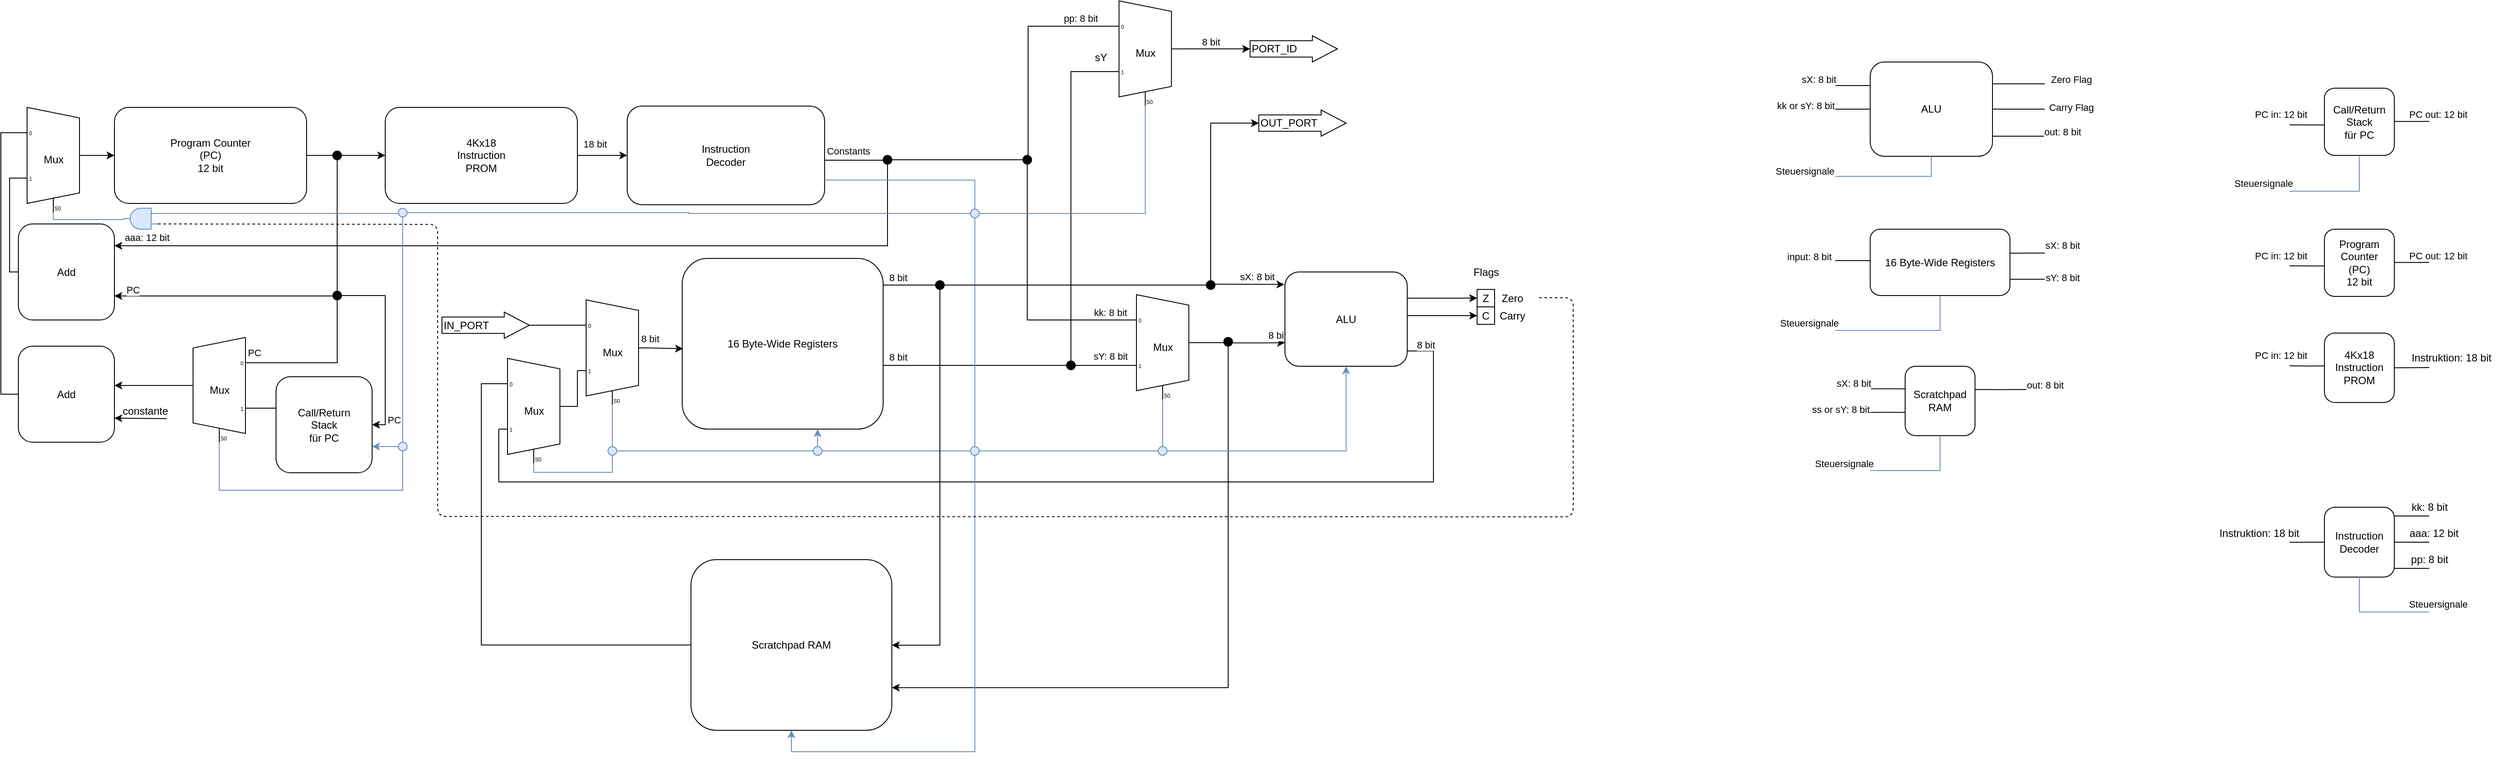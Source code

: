 <mxfile version="15.7.3" type="github" pages="2">
  <diagram name="Page-1" id="7e0a89b8-554c-2b80-1dc8-d5c74ca68de4">
    <mxGraphModel dx="3946" dy="2160" grid="1" gridSize="10" guides="1" tooltips="1" connect="1" arrows="1" fold="1" page="1" pageScale="1" pageWidth="1100" pageHeight="850" background="#ffffff" math="0" shadow="0">
      <root>
        <mxCell id="0" />
        <mxCell id="1" parent="0" />
        <mxCell id="aS_MGmMylXZkTKRqorh6-2" style="edgeStyle=orthogonalEdgeStyle;rounded=0;orthogonalLoop=1;jettySize=auto;html=1;" parent="1" source="aS_MGmMylXZkTKRqorh6-3" target="aS_MGmMylXZkTKRqorh6-7" edge="1">
          <mxGeometry relative="1" as="geometry" />
        </mxCell>
        <mxCell id="TMnPUyFUS64zEblRQHqK-1" value="18 bit" style="edgeLabel;html=1;align=center;verticalAlign=middle;resizable=0;points=[];" parent="aS_MGmMylXZkTKRqorh6-2" vertex="1" connectable="0">
          <mxGeometry x="-0.27" relative="1" as="geometry">
            <mxPoint x="-0.95" y="-13.5" as="offset" />
          </mxGeometry>
        </mxCell>
        <mxCell id="aS_MGmMylXZkTKRqorh6-3" value="4Kx18&lt;br&gt;Instruction&lt;br&gt;PROM" style="rounded=1;whiteSpace=wrap;html=1;" parent="1" vertex="1">
          <mxGeometry x="540" y="902" width="220" height="110" as="geometry" />
        </mxCell>
        <mxCell id="eb53G0zX-qnK9QaFNG70-37" style="edgeStyle=orthogonalEdgeStyle;rounded=0;orthogonalLoop=1;jettySize=auto;html=1;entryX=0;entryY=0.5;entryDx=0;entryDy=0;endArrow=none;endFill=0;" parent="1" source="aS_MGmMylXZkTKRqorh6-5" target="eb53G0zX-qnK9QaFNG70-36" edge="1">
          <mxGeometry relative="1" as="geometry" />
        </mxCell>
        <mxCell id="aS_MGmMylXZkTKRqorh6-5" value="Program Counter&lt;br&gt;(PC)&lt;br&gt;12 bit" style="rounded=1;whiteSpace=wrap;html=1;" parent="1" vertex="1">
          <mxGeometry x="230" y="902" width="220" height="110" as="geometry" />
        </mxCell>
        <mxCell id="aS_MGmMylXZkTKRqorh6-6" style="edgeStyle=orthogonalEdgeStyle;rounded=0;orthogonalLoop=1;jettySize=auto;html=1;fillColor=#ffffff;endArrow=none;endFill=0;" parent="1" source="aS_MGmMylXZkTKRqorh6-7" target="aS_MGmMylXZkTKRqorh6-29" edge="1">
          <mxGeometry relative="1" as="geometry">
            <Array as="points">
              <mxPoint x="1060" y="962.5" />
              <mxPoint x="1060" y="962.5" />
            </Array>
          </mxGeometry>
        </mxCell>
        <mxCell id="aS_MGmMylXZkTKRqorh6-7" value="Instruction&lt;br&gt;Decoder" style="rounded=1;whiteSpace=wrap;html=1;" parent="1" vertex="1">
          <mxGeometry x="817" y="900.5" width="226" height="113" as="geometry" />
        </mxCell>
        <mxCell id="aS_MGmMylXZkTKRqorh6-8" style="edgeStyle=orthogonalEdgeStyle;rounded=0;orthogonalLoop=1;jettySize=auto;html=1;fillColor=#ffffff;endArrow=none;endFill=0;" parent="1" source="aS_MGmMylXZkTKRqorh6-10" target="aS_MGmMylXZkTKRqorh6-35" edge="1">
          <mxGeometry relative="1" as="geometry">
            <Array as="points">
              <mxPoint x="1210" y="1197.5" />
              <mxPoint x="1210" y="1197.5" />
            </Array>
          </mxGeometry>
        </mxCell>
        <mxCell id="TMnPUyFUS64zEblRQHqK-19" value="8 bit" style="edgeLabel;html=1;align=center;verticalAlign=middle;resizable=0;points=[];" parent="aS_MGmMylXZkTKRqorh6-8" vertex="1" connectable="0">
          <mxGeometry x="-0.841" y="2" relative="1" as="geometry">
            <mxPoint y="-8" as="offset" />
          </mxGeometry>
        </mxCell>
        <mxCell id="hRC5Qu8OGgASzPT6jb96-7" style="edgeStyle=orthogonalEdgeStyle;rounded=0;orthogonalLoop=1;jettySize=auto;html=1;entryX=0;entryY=0.5;entryDx=0;entryDy=0;endArrow=none;endFill=0;" parent="1" source="aS_MGmMylXZkTKRqorh6-10" target="hRC5Qu8OGgASzPT6jb96-5" edge="1">
          <mxGeometry relative="1" as="geometry">
            <Array as="points">
              <mxPoint x="1140" y="1106" />
            </Array>
          </mxGeometry>
        </mxCell>
        <mxCell id="hRC5Qu8OGgASzPT6jb96-8" value="8 bit" style="edgeLabel;html=1;align=center;verticalAlign=middle;resizable=0;points=[];" parent="hRC5Qu8OGgASzPT6jb96-7" vertex="1" connectable="0">
          <mxGeometry x="-0.727" relative="1" as="geometry">
            <mxPoint x="9" y="-9.02" as="offset" />
          </mxGeometry>
        </mxCell>
        <mxCell id="aS_MGmMylXZkTKRqorh6-10" value="16 Byte-Wide Registers" style="rounded=1;whiteSpace=wrap;html=1;" parent="1" vertex="1">
          <mxGeometry x="880" y="1075" width="230" height="195.5" as="geometry" />
        </mxCell>
        <mxCell id="aS_MGmMylXZkTKRqorh6-11" style="edgeStyle=orthogonalEdgeStyle;rounded=0;orthogonalLoop=1;jettySize=auto;html=1;fillColor=#ffffff;entryX=0;entryY=0.217;entryDx=0;entryDy=3;entryPerimeter=0;endArrow=none;endFill=0;" parent="1" source="aS_MGmMylXZkTKRqorh6-12" target="aS_MGmMylXZkTKRqorh6-18" edge="1">
          <mxGeometry relative="1" as="geometry" />
        </mxCell>
        <mxCell id="aS_MGmMylXZkTKRqorh6-12" value="IN_PORT" style="shape=singleArrow;whiteSpace=wrap;html=1;arrowWidth=0.629;arrowSize=0.287;align=left;" parent="1" vertex="1">
          <mxGeometry x="605" y="1136.5" width="100" height="30" as="geometry" />
        </mxCell>
        <mxCell id="aS_MGmMylXZkTKRqorh6-13" value="PORT_ID" style="shape=singleArrow;whiteSpace=wrap;html=1;arrowWidth=0.629;arrowSize=0.287;align=left;" parent="1" vertex="1">
          <mxGeometry x="1530.1" y="820" width="100" height="30" as="geometry" />
        </mxCell>
        <mxCell id="aS_MGmMylXZkTKRqorh6-14" value="OUT_PORT" style="shape=singleArrow;whiteSpace=wrap;html=1;arrowWidth=0.629;arrowSize=0.287;align=left;" parent="1" vertex="1">
          <mxGeometry x="1540.1" y="905" width="100" height="30" as="geometry" />
        </mxCell>
        <mxCell id="aS_MGmMylXZkTKRqorh6-15" style="edgeStyle=orthogonalEdgeStyle;rounded=0;orthogonalLoop=1;jettySize=auto;html=1;exitX=1;exitY=0.5;exitDx=0;exitDy=-5;exitPerimeter=0;fillColor=#ffffff;" parent="1" source="aS_MGmMylXZkTKRqorh6-16" target="aS_MGmMylXZkTKRqorh6-13" edge="1">
          <mxGeometry relative="1" as="geometry" />
        </mxCell>
        <mxCell id="TMnPUyFUS64zEblRQHqK-2" value="8 bit" style="edgeLabel;html=1;align=center;verticalAlign=middle;resizable=0;points=[];" parent="aS_MGmMylXZkTKRqorh6-15" vertex="1" connectable="0">
          <mxGeometry x="0.308" y="1" relative="1" as="geometry">
            <mxPoint x="-18.33" y="-7" as="offset" />
          </mxGeometry>
        </mxCell>
        <mxCell id="aS_MGmMylXZkTKRqorh6-16" value="Mux" style="shadow=0;dashed=0;align=center;html=1;strokeWidth=1;shape=mxgraph.electrical.abstract.mux2;" parent="1" vertex="1">
          <mxGeometry x="1370.1" y="780" width="80" height="120" as="geometry" />
        </mxCell>
        <mxCell id="aS_MGmMylXZkTKRqorh6-17" style="edgeStyle=orthogonalEdgeStyle;rounded=0;orthogonalLoop=1;jettySize=auto;html=1;fillColor=#ffffff;exitX=1;exitY=0.5;exitDx=0;exitDy=-5;exitPerimeter=0;entryX=0.004;entryY=0.529;entryDx=0;entryDy=0;entryPerimeter=0;" parent="1" source="aS_MGmMylXZkTKRqorh6-18" target="aS_MGmMylXZkTKRqorh6-10" edge="1">
          <mxGeometry relative="1" as="geometry">
            <mxPoint x="940" y="1205.5" as="targetPoint" />
            <Array as="points">
              <mxPoint x="881" y="1178" />
            </Array>
            <mxPoint x="790" y="1201.5" as="sourcePoint" />
          </mxGeometry>
        </mxCell>
        <mxCell id="TMnPUyFUS64zEblRQHqK-20" value="8 bit" style="edgeLabel;html=1;align=center;verticalAlign=middle;resizable=0;points=[];" parent="aS_MGmMylXZkTKRqorh6-17" vertex="1" connectable="0">
          <mxGeometry x="-0.707" y="1" relative="1" as="geometry">
            <mxPoint x="-3.34" y="-10.13" as="offset" />
          </mxGeometry>
        </mxCell>
        <mxCell id="aS_MGmMylXZkTKRqorh6-18" value="Mux" style="shadow=0;dashed=0;align=center;html=1;strokeWidth=1;shape=mxgraph.electrical.abstract.mux2;" parent="1" vertex="1">
          <mxGeometry x="760" y="1122.5" width="80" height="120" as="geometry" />
        </mxCell>
        <mxCell id="aS_MGmMylXZkTKRqorh6-19" style="edgeStyle=orthogonalEdgeStyle;rounded=0;orthogonalLoop=1;jettySize=auto;html=1;fillColor=#ffffff;entryX=0;entryY=0.65;entryDx=0;entryDy=3;entryPerimeter=0;endArrow=none;endFill=0;" parent="1" source="aS_MGmMylXZkTKRqorh6-25" target="hRC5Qu8OGgASzPT6jb96-12" edge="1">
          <mxGeometry relative="1" as="geometry">
            <mxPoint x="1890" y="1136.5" as="sourcePoint" />
            <mxPoint x="1950" y="1188.5" as="targetPoint" />
            <Array as="points">
              <mxPoint x="1740" y="1181" />
              <mxPoint x="1740" y="1331" />
              <mxPoint x="670" y="1331" />
            </Array>
          </mxGeometry>
        </mxCell>
        <mxCell id="TMnPUyFUS64zEblRQHqK-17" value="8 bit" style="edgeLabel;html=1;align=center;verticalAlign=middle;resizable=0;points=[];" parent="aS_MGmMylXZkTKRqorh6-19" vertex="1" connectable="0">
          <mxGeometry x="-0.958" relative="1" as="geometry">
            <mxPoint x="-7.2" y="-7.75" as="offset" />
          </mxGeometry>
        </mxCell>
        <mxCell id="aS_MGmMylXZkTKRqorh6-20" style="edgeStyle=orthogonalEdgeStyle;rounded=0;orthogonalLoop=1;jettySize=auto;html=1;exitX=0.625;exitY=-0.002;exitDx=0;exitDy=0;entryX=0;entryY=0.75;entryDx=0;entryDy=0;fillColor=#ffffff;startArrow=none;exitPerimeter=0;" parent="1" source="MVs1MYUrAcRf2cUWjfO7-6" target="aS_MGmMylXZkTKRqorh6-25" edge="1">
          <mxGeometry relative="1" as="geometry">
            <Array as="points" />
          </mxGeometry>
        </mxCell>
        <mxCell id="sMMGkiqQoKg0Gh9cyo50-6" value="8 bit" style="edgeLabel;html=1;align=center;verticalAlign=middle;resizable=0;points=[];" parent="aS_MGmMylXZkTKRqorh6-20" vertex="1" connectable="0">
          <mxGeometry x="0.3" relative="1" as="geometry">
            <mxPoint x="11.8" y="-9" as="offset" />
          </mxGeometry>
        </mxCell>
        <mxCell id="aS_MGmMylXZkTKRqorh6-22" value="Mux" style="shadow=0;dashed=0;align=center;html=1;strokeWidth=1;shape=mxgraph.electrical.abstract.mux2;" parent="1" vertex="1">
          <mxGeometry x="1390" y="1116.5" width="80" height="120" as="geometry" />
        </mxCell>
        <mxCell id="aS_MGmMylXZkTKRqorh6-23" style="edgeStyle=orthogonalEdgeStyle;rounded=0;orthogonalLoop=1;jettySize=auto;html=1;fillColor=#ffffff;entryX=0;entryY=0.5;entryDx=0;entryDy=0;" parent="1" source="aS_MGmMylXZkTKRqorh6-25" target="aS_MGmMylXZkTKRqorh6-41" edge="1">
          <mxGeometry relative="1" as="geometry">
            <mxPoint x="1770" y="1144.5" as="targetPoint" />
            <Array as="points">
              <mxPoint x="1730" y="1120.5" />
              <mxPoint x="1730" y="1120.5" />
            </Array>
          </mxGeometry>
        </mxCell>
        <mxCell id="aS_MGmMylXZkTKRqorh6-24" style="edgeStyle=orthogonalEdgeStyle;rounded=0;orthogonalLoop=1;jettySize=auto;html=1;fillColor=#ffffff;" parent="1" source="aS_MGmMylXZkTKRqorh6-25" target="aS_MGmMylXZkTKRqorh6-43" edge="1">
          <mxGeometry relative="1" as="geometry">
            <Array as="points">
              <mxPoint x="1730" y="1140.5" />
              <mxPoint x="1730" y="1140.5" />
            </Array>
          </mxGeometry>
        </mxCell>
        <mxCell id="aS_MGmMylXZkTKRqorh6-25" value="ALU" style="rounded=1;whiteSpace=wrap;html=1;" parent="1" vertex="1">
          <mxGeometry x="1570" y="1090.5" width="140" height="108" as="geometry" />
        </mxCell>
        <mxCell id="aS_MGmMylXZkTKRqorh6-26" style="edgeStyle=orthogonalEdgeStyle;rounded=0;orthogonalLoop=1;jettySize=auto;html=1;fillColor=#ffffff;" parent="1" source="aS_MGmMylXZkTKRqorh6-29" target="eb53G0zX-qnK9QaFNG70-12" edge="1">
          <mxGeometry relative="1" as="geometry">
            <mxPoint x="490" y="1118" as="targetPoint" />
            <Array as="points">
              <mxPoint x="1115" y="1060.5" />
            </Array>
          </mxGeometry>
        </mxCell>
        <mxCell id="eb53G0zX-qnK9QaFNG70-51" value="aaa: 12 bit" style="edgeLabel;html=1;align=center;verticalAlign=middle;resizable=0;points=[];" parent="aS_MGmMylXZkTKRqorh6-26" vertex="1" connectable="0">
          <mxGeometry x="0.931" y="-1" relative="1" as="geometry">
            <mxPoint x="2.33" y="-9" as="offset" />
          </mxGeometry>
        </mxCell>
        <mxCell id="aS_MGmMylXZkTKRqorh6-27" style="edgeStyle=orthogonalEdgeStyle;rounded=0;orthogonalLoop=1;jettySize=auto;html=1;fillColor=#ffffff;endArrow=none;endFill=0;" parent="1" source="aS_MGmMylXZkTKRqorh6-29" target="aS_MGmMylXZkTKRqorh6-32" edge="1">
          <mxGeometry relative="1" as="geometry">
            <Array as="points">
              <mxPoint x="1110" y="962.5" />
            </Array>
          </mxGeometry>
        </mxCell>
        <mxCell id="aS_MGmMylXZkTKRqorh6-28" value="Constants" style="edgeLabel;html=1;align=center;verticalAlign=middle;resizable=0;points=[];" parent="aS_MGmMylXZkTKRqorh6-27" vertex="1" connectable="0">
          <mxGeometry x="0.7" y="-2" relative="1" as="geometry">
            <mxPoint x="-178" y="-12" as="offset" />
          </mxGeometry>
        </mxCell>
        <mxCell id="TMnPUyFUS64zEblRQHqK-4" style="edgeStyle=orthogonalEdgeStyle;rounded=0;orthogonalLoop=1;jettySize=auto;html=1;fillColor=#dae8fc;strokeColor=#6c8ebf;endArrow=none;endFill=0;exitX=1;exitY=0.75;exitDx=0;exitDy=0;" parent="1" source="aS_MGmMylXZkTKRqorh6-7" target="TMnPUyFUS64zEblRQHqK-7" edge="1">
          <mxGeometry relative="1" as="geometry">
            <mxPoint x="980" y="1020.5" as="targetPoint" />
            <Array as="points">
              <mxPoint x="1215" y="985.5" />
            </Array>
          </mxGeometry>
        </mxCell>
        <mxCell id="aS_MGmMylXZkTKRqorh6-29" value="" style="ellipse;whiteSpace=wrap;html=1;aspect=fixed;fillColor=#000000;" parent="1" vertex="1">
          <mxGeometry x="1110" y="957" width="10" height="10" as="geometry" />
        </mxCell>
        <mxCell id="aS_MGmMylXZkTKRqorh6-30" style="edgeStyle=orthogonalEdgeStyle;rounded=0;orthogonalLoop=1;jettySize=auto;html=1;entryX=0;entryY=0.217;entryDx=0;entryDy=3;entryPerimeter=0;fillColor=#ffffff;endArrow=none;endFill=0;" parent="1" source="aS_MGmMylXZkTKRqorh6-32" target="aS_MGmMylXZkTKRqorh6-16" edge="1">
          <mxGeometry relative="1" as="geometry">
            <Array as="points">
              <mxPoint x="1276" y="809" />
            </Array>
          </mxGeometry>
        </mxCell>
        <mxCell id="TMnPUyFUS64zEblRQHqK-16" value="pp: 8 bit" style="edgeLabel;html=1;align=center;verticalAlign=middle;resizable=0;points=[];" parent="aS_MGmMylXZkTKRqorh6-30" vertex="1" connectable="0">
          <mxGeometry x="0.482" y="-28" relative="1" as="geometry">
            <mxPoint x="28" y="-37" as="offset" />
          </mxGeometry>
        </mxCell>
        <mxCell id="aS_MGmMylXZkTKRqorh6-31" style="edgeStyle=orthogonalEdgeStyle;rounded=0;orthogonalLoop=1;jettySize=auto;html=1;entryX=0;entryY=0.217;entryDx=0;entryDy=3;entryPerimeter=0;fillColor=#ffffff;endArrow=none;endFill=0;" parent="1" source="aS_MGmMylXZkTKRqorh6-32" target="aS_MGmMylXZkTKRqorh6-22" edge="1">
          <mxGeometry relative="1" as="geometry">
            <Array as="points">
              <mxPoint x="1275" y="1145.5" />
            </Array>
          </mxGeometry>
        </mxCell>
        <mxCell id="TMnPUyFUS64zEblRQHqK-36" value="kk: 8 bit" style="edgeLabel;html=1;align=center;verticalAlign=middle;resizable=0;points=[];" parent="aS_MGmMylXZkTKRqorh6-31" vertex="1" connectable="0">
          <mxGeometry x="0.85" relative="1" as="geometry">
            <mxPoint x="1.5" y="-9" as="offset" />
          </mxGeometry>
        </mxCell>
        <mxCell id="aS_MGmMylXZkTKRqorh6-32" value="" style="ellipse;whiteSpace=wrap;html=1;aspect=fixed;fillColor=#000000;" parent="1" vertex="1">
          <mxGeometry x="1270" y="957" width="10" height="10" as="geometry" />
        </mxCell>
        <mxCell id="aS_MGmMylXZkTKRqorh6-33" style="edgeStyle=orthogonalEdgeStyle;rounded=0;orthogonalLoop=1;jettySize=auto;html=1;entryX=0;entryY=0.65;entryDx=0;entryDy=3;entryPerimeter=0;fillColor=#ffffff;endArrow=none;endFill=0;" parent="1" source="aS_MGmMylXZkTKRqorh6-35" target="aS_MGmMylXZkTKRqorh6-22" edge="1">
          <mxGeometry relative="1" as="geometry" />
        </mxCell>
        <mxCell id="sMMGkiqQoKg0Gh9cyo50-5" value="sY: 8 bit" style="edgeLabel;html=1;align=center;verticalAlign=middle;resizable=0;points=[];" parent="aS_MGmMylXZkTKRqorh6-33" vertex="1" connectable="0">
          <mxGeometry x="0.34" y="2" relative="1" as="geometry">
            <mxPoint x="-0.4" y="-9" as="offset" />
          </mxGeometry>
        </mxCell>
        <mxCell id="aS_MGmMylXZkTKRqorh6-34" style="edgeStyle=orthogonalEdgeStyle;rounded=0;orthogonalLoop=1;jettySize=auto;html=1;fillColor=#ffffff;entryX=0;entryY=0.65;entryDx=0;entryDy=3;entryPerimeter=0;endArrow=none;endFill=0;" parent="1" source="aS_MGmMylXZkTKRqorh6-35" target="aS_MGmMylXZkTKRqorh6-16" edge="1">
          <mxGeometry relative="1" as="geometry">
            <mxPoint x="1762.19" y="910.5" as="targetPoint" />
            <Array as="points">
              <mxPoint x="1325" y="861" />
            </Array>
          </mxGeometry>
        </mxCell>
        <mxCell id="hRC5Qu8OGgASzPT6jb96-11" style="edgeStyle=orthogonalEdgeStyle;rounded=0;orthogonalLoop=1;jettySize=auto;html=1;entryX=1;entryY=0.75;entryDx=0;entryDy=0;endArrow=classic;endFill=1;exitX=1;exitY=0.5;exitDx=0;exitDy=0;" parent="1" source="MVs1MYUrAcRf2cUWjfO7-6" target="hRC5Qu8OGgASzPT6jb96-1" edge="1">
          <mxGeometry relative="1" as="geometry">
            <Array as="points">
              <mxPoint x="1505" y="1567" />
            </Array>
          </mxGeometry>
        </mxCell>
        <mxCell id="aS_MGmMylXZkTKRqorh6-35" value="" style="ellipse;whiteSpace=wrap;html=1;aspect=fixed;fillColor=#000000;" parent="1" vertex="1">
          <mxGeometry x="1320" y="1192.5" width="10" height="10" as="geometry" />
        </mxCell>
        <mxCell id="aS_MGmMylXZkTKRqorh6-36" style="edgeStyle=orthogonalEdgeStyle;rounded=0;orthogonalLoop=1;jettySize=auto;html=1;entryX=0;entryY=0.5;entryDx=0;entryDy=0;entryPerimeter=0;fillColor=#ffffff;" parent="1" source="aS_MGmMylXZkTKRqorh6-39" target="aS_MGmMylXZkTKRqorh6-14" edge="1">
          <mxGeometry relative="1" as="geometry">
            <Array as="points">
              <mxPoint x="1485" y="920" />
            </Array>
          </mxGeometry>
        </mxCell>
        <mxCell id="aS_MGmMylXZkTKRqorh6-37" style="edgeStyle=orthogonalEdgeStyle;rounded=0;orthogonalLoop=1;jettySize=auto;html=1;entryX=-0.005;entryY=0.142;entryDx=0;entryDy=0;fillColor=#ffffff;entryPerimeter=0;exitX=1;exitY=0.5;exitDx=0;exitDy=0;" parent="1" source="aS_MGmMylXZkTKRqorh6-39" edge="1">
          <mxGeometry relative="1" as="geometry">
            <mxPoint x="1390" y="1086.5" as="sourcePoint" />
            <mxPoint x="1569.3" y="1104.836" as="targetPoint" />
            <Array as="points">
              <mxPoint x="1490" y="1104.5" />
              <mxPoint x="1500" y="1104.5" />
            </Array>
          </mxGeometry>
        </mxCell>
        <mxCell id="aS_MGmMylXZkTKRqorh6-38" value="sX: 8 bit" style="edgeLabel;html=1;align=center;verticalAlign=middle;resizable=0;points=[];" parent="aS_MGmMylXZkTKRqorh6-37" vertex="1" connectable="0">
          <mxGeometry x="0.658" y="2" relative="1" as="geometry">
            <mxPoint x="-17.41" y="-7.27" as="offset" />
          </mxGeometry>
        </mxCell>
        <mxCell id="aS_MGmMylXZkTKRqorh6-39" value="" style="ellipse;whiteSpace=wrap;html=1;aspect=fixed;fillColor=#000000;" parent="1" vertex="1">
          <mxGeometry x="1480" y="1100.5" width="10" height="10" as="geometry" />
        </mxCell>
        <mxCell id="aS_MGmMylXZkTKRqorh6-40" value="Flags" style="text;html=1;align=center;verticalAlign=middle;resizable=0;points=[];autosize=1;" parent="1" vertex="1">
          <mxGeometry x="1780" y="1080.5" width="40" height="20" as="geometry" />
        </mxCell>
        <mxCell id="aS_MGmMylXZkTKRqorh6-41" value="Z" style="rounded=0;whiteSpace=wrap;html=1;" parent="1" vertex="1">
          <mxGeometry x="1790" y="1110.5" width="20" height="20" as="geometry" />
        </mxCell>
        <mxCell id="aS_MGmMylXZkTKRqorh6-42" value="Zero" style="text;html=1;align=center;verticalAlign=middle;resizable=0;points=[];autosize=1;" parent="1" vertex="1">
          <mxGeometry x="1810" y="1110.5" width="40" height="20" as="geometry" />
        </mxCell>
        <mxCell id="aS_MGmMylXZkTKRqorh6-43" value="C" style="rounded=0;whiteSpace=wrap;html=1;" parent="1" vertex="1">
          <mxGeometry x="1790" y="1130.5" width="20" height="20" as="geometry" />
        </mxCell>
        <mxCell id="aS_MGmMylXZkTKRqorh6-44" value="Carry" style="text;html=1;align=center;verticalAlign=middle;resizable=0;points=[];autosize=1;" parent="1" vertex="1">
          <mxGeometry x="1810" y="1130.5" width="40" height="20" as="geometry" />
        </mxCell>
        <mxCell id="TMnPUyFUS64zEblRQHqK-23" style="edgeStyle=orthogonalEdgeStyle;rounded=0;orthogonalLoop=1;jettySize=auto;html=1;fillColor=#dae8fc;strokeColor=#6c8ebf;entryX=0.5;entryY=0;entryDx=0;entryDy=0;endArrow=none;endFill=0;" parent="1" source="TMnPUyFUS64zEblRQHqK-7" target="TMnPUyFUS64zEblRQHqK-21" edge="1">
          <mxGeometry relative="1" as="geometry">
            <Array as="points" />
          </mxGeometry>
        </mxCell>
        <mxCell id="TMnPUyFUS64zEblRQHqK-35" style="edgeStyle=orthogonalEdgeStyle;rounded=0;orthogonalLoop=1;jettySize=auto;html=1;entryX=0.375;entryY=1;entryDx=10;entryDy=0;entryPerimeter=0;fillColor=#dae8fc;strokeColor=#6c8ebf;endArrow=none;endFill=0;" parent="1" source="TMnPUyFUS64zEblRQHqK-7" target="aS_MGmMylXZkTKRqorh6-16" edge="1">
          <mxGeometry relative="1" as="geometry">
            <mxPoint x="1390" y="1023.5" as="targetPoint" />
          </mxGeometry>
        </mxCell>
        <mxCell id="eb53G0zX-qnK9QaFNG70-53" style="edgeStyle=orthogonalEdgeStyle;rounded=0;orthogonalLoop=1;jettySize=auto;html=1;entryX=1;entryY=0.5;entryDx=0;entryDy=0;endArrow=none;endFill=0;fillColor=#dae8fc;strokeColor=#6c8ebf;" parent="1" source="TMnPUyFUS64zEblRQHqK-7" target="eb53G0zX-qnK9QaFNG70-52" edge="1">
          <mxGeometry relative="1" as="geometry" />
        </mxCell>
        <mxCell id="TMnPUyFUS64zEblRQHqK-7" value="" style="ellipse;whiteSpace=wrap;html=1;aspect=fixed;fillColor=#dae8fc;strokeColor=#6c8ebf;" parent="1" vertex="1">
          <mxGeometry x="1210" y="1018.5" width="10" height="10" as="geometry" />
        </mxCell>
        <mxCell id="TMnPUyFUS64zEblRQHqK-32" style="edgeStyle=orthogonalEdgeStyle;rounded=0;orthogonalLoop=1;jettySize=auto;html=1;entryX=0.375;entryY=1;entryDx=10;entryDy=0;entryPerimeter=0;fillColor=#dae8fc;strokeColor=#6c8ebf;endArrow=none;endFill=0;" parent="1" source="TMnPUyFUS64zEblRQHqK-11" target="aS_MGmMylXZkTKRqorh6-22" edge="1">
          <mxGeometry relative="1" as="geometry" />
        </mxCell>
        <mxCell id="TMnPUyFUS64zEblRQHqK-33" style="edgeStyle=orthogonalEdgeStyle;rounded=0;orthogonalLoop=1;jettySize=auto;html=1;fillColor=#dae8fc;strokeColor=#6c8ebf;" parent="1" source="TMnPUyFUS64zEblRQHqK-11" target="aS_MGmMylXZkTKRqorh6-25" edge="1">
          <mxGeometry relative="1" as="geometry" />
        </mxCell>
        <mxCell id="TMnPUyFUS64zEblRQHqK-11" value="" style="ellipse;whiteSpace=wrap;html=1;aspect=fixed;fillColor=#dae8fc;strokeColor=#6c8ebf;" parent="1" vertex="1">
          <mxGeometry x="1425" y="1290.5" width="10" height="10" as="geometry" />
        </mxCell>
        <mxCell id="TMnPUyFUS64zEblRQHqK-25" style="edgeStyle=orthogonalEdgeStyle;rounded=0;orthogonalLoop=1;jettySize=auto;html=1;entryX=0;entryY=0.5;entryDx=0;entryDy=0;fillColor=#dae8fc;strokeColor=#6c8ebf;endArrow=none;endFill=0;" parent="1" source="TMnPUyFUS64zEblRQHqK-21" target="TMnPUyFUS64zEblRQHqK-11" edge="1">
          <mxGeometry relative="1" as="geometry" />
        </mxCell>
        <mxCell id="TMnPUyFUS64zEblRQHqK-28" style="edgeStyle=orthogonalEdgeStyle;rounded=0;orthogonalLoop=1;jettySize=auto;html=1;entryX=1;entryY=0.5;entryDx=0;entryDy=0;fillColor=#dae8fc;strokeColor=#6c8ebf;endArrow=none;endFill=0;" parent="1" source="TMnPUyFUS64zEblRQHqK-21" target="TMnPUyFUS64zEblRQHqK-26" edge="1">
          <mxGeometry relative="1" as="geometry" />
        </mxCell>
        <mxCell id="hRC5Qu8OGgASzPT6jb96-4" style="edgeStyle=orthogonalEdgeStyle;rounded=0;orthogonalLoop=1;jettySize=auto;html=1;fillColor=#dae8fc;strokeColor=#6c8ebf;" parent="1" source="TMnPUyFUS64zEblRQHqK-21" target="hRC5Qu8OGgASzPT6jb96-1" edge="1">
          <mxGeometry relative="1" as="geometry">
            <Array as="points">
              <mxPoint x="1215" y="1640" />
              <mxPoint x="1005" y="1640" />
            </Array>
          </mxGeometry>
        </mxCell>
        <mxCell id="TMnPUyFUS64zEblRQHqK-21" value="" style="ellipse;whiteSpace=wrap;html=1;aspect=fixed;fillColor=#dae8fc;strokeColor=#6c8ebf;" parent="1" vertex="1">
          <mxGeometry x="1210" y="1290.5" width="10" height="10" as="geometry" />
        </mxCell>
        <mxCell id="TMnPUyFUS64zEblRQHqK-29" style="edgeStyle=orthogonalEdgeStyle;rounded=0;orthogonalLoop=1;jettySize=auto;html=1;exitX=0;exitY=0.5;exitDx=0;exitDy=0;entryX=1;entryY=0.5;entryDx=0;entryDy=0;fillColor=#dae8fc;strokeColor=#6c8ebf;endArrow=none;endFill=0;" parent="1" source="TMnPUyFUS64zEblRQHqK-26" target="hRC5Qu8OGgASzPT6jb96-14" edge="1">
          <mxGeometry relative="1" as="geometry">
            <mxPoint x="800" y="1290.5" as="targetPoint" />
            <Array as="points" />
          </mxGeometry>
        </mxCell>
        <mxCell id="TMnPUyFUS64zEblRQHqK-30" style="edgeStyle=orthogonalEdgeStyle;rounded=0;orthogonalLoop=1;jettySize=auto;html=1;fillColor=#dae8fc;strokeColor=#6c8ebf;" parent="1" source="TMnPUyFUS64zEblRQHqK-26" target="aS_MGmMylXZkTKRqorh6-10" edge="1">
          <mxGeometry relative="1" as="geometry">
            <Array as="points">
              <mxPoint x="1035" y="1270.5" />
              <mxPoint x="1035" y="1270.5" />
            </Array>
          </mxGeometry>
        </mxCell>
        <mxCell id="TMnPUyFUS64zEblRQHqK-26" value="" style="ellipse;whiteSpace=wrap;html=1;aspect=fixed;fillColor=#dae8fc;strokeColor=#6c8ebf;" parent="1" vertex="1">
          <mxGeometry x="1030" y="1290.5" width="10" height="10" as="geometry" />
        </mxCell>
        <mxCell id="sMMGkiqQoKg0Gh9cyo50-1" value="" style="endArrow=none;dashed=1;html=1;exitX=0;exitY=0.25;exitDx=0;exitDy=0;exitPerimeter=0;" parent="1" source="eb53G0zX-qnK9QaFNG70-19" edge="1">
          <mxGeometry width="50" height="50" relative="1" as="geometry">
            <mxPoint x="570" y="1400.5" as="sourcePoint" />
            <mxPoint x="1860" y="1120" as="targetPoint" />
            <Array as="points">
              <mxPoint x="600" y="1036" />
              <mxPoint x="600" y="1370.5" />
              <mxPoint x="1900" y="1371" />
              <mxPoint x="1900" y="1120" />
            </Array>
          </mxGeometry>
        </mxCell>
        <mxCell id="sMMGkiqQoKg0Gh9cyo50-4" value="sY" style="text;html=1;align=center;verticalAlign=middle;resizable=0;points=[];autosize=1;" parent="1" vertex="1">
          <mxGeometry x="1344.1" y="835" width="30" height="20" as="geometry" />
        </mxCell>
        <mxCell id="eb53G0zX-qnK9QaFNG70-34" style="edgeStyle=orthogonalEdgeStyle;rounded=0;orthogonalLoop=1;jettySize=auto;html=1;entryX=1;entryY=0.65;entryDx=0;entryDy=3;entryPerimeter=0;endArrow=none;endFill=0;" parent="1" source="eb53G0zX-qnK9QaFNG70-2" target="eb53G0zX-qnK9QaFNG70-31" edge="1">
          <mxGeometry relative="1" as="geometry">
            <Array as="points">
              <mxPoint x="430" y="1246.5" />
              <mxPoint x="430" y="1246.5" />
            </Array>
          </mxGeometry>
        </mxCell>
        <mxCell id="eb53G0zX-qnK9QaFNG70-2" value="Call/Return&lt;br&gt;Stack&lt;br&gt;für PC" style="rounded=1;whiteSpace=wrap;html=1;" parent="1" vertex="1">
          <mxGeometry x="415" y="1210.5" width="110" height="110" as="geometry" />
        </mxCell>
        <mxCell id="eb53G0zX-qnK9QaFNG70-10" style="edgeStyle=orthogonalEdgeStyle;rounded=0;orthogonalLoop=1;jettySize=auto;html=1;entryX=0;entryY=0.217;entryDx=0;entryDy=3;entryPerimeter=0;endArrow=none;endFill=0;" parent="1" source="eb53G0zX-qnK9QaFNG70-3" target="eb53G0zX-qnK9QaFNG70-4" edge="1">
          <mxGeometry relative="1" as="geometry">
            <Array as="points">
              <mxPoint x="100" y="1230.5" />
              <mxPoint x="100" y="931.5" />
            </Array>
          </mxGeometry>
        </mxCell>
        <mxCell id="eb53G0zX-qnK9QaFNG70-3" value="Add" style="rounded=1;whiteSpace=wrap;html=1;" parent="1" vertex="1">
          <mxGeometry x="120" y="1175.5" width="110" height="110" as="geometry" />
        </mxCell>
        <mxCell id="eb53G0zX-qnK9QaFNG70-9" style="edgeStyle=orthogonalEdgeStyle;rounded=0;orthogonalLoop=1;jettySize=auto;html=1;exitX=1;exitY=0.5;exitDx=0;exitDy=-5;exitPerimeter=0;" parent="1" source="eb53G0zX-qnK9QaFNG70-4" target="aS_MGmMylXZkTKRqorh6-5" edge="1">
          <mxGeometry relative="1" as="geometry" />
        </mxCell>
        <mxCell id="eb53G0zX-qnK9QaFNG70-4" value="Mux" style="shadow=0;dashed=0;align=center;html=1;strokeWidth=1;shape=mxgraph.electrical.abstract.mux2;" parent="1" vertex="1">
          <mxGeometry x="120" y="902" width="80" height="120" as="geometry" />
        </mxCell>
        <mxCell id="eb53G0zX-qnK9QaFNG70-11" style="edgeStyle=orthogonalEdgeStyle;rounded=0;orthogonalLoop=1;jettySize=auto;html=1;entryX=0;entryY=0.65;entryDx=0;entryDy=3;entryPerimeter=0;endArrow=none;endFill=0;" parent="1" source="eb53G0zX-qnK9QaFNG70-12" target="eb53G0zX-qnK9QaFNG70-4" edge="1">
          <mxGeometry relative="1" as="geometry">
            <mxPoint x="360" y="1145.5" as="sourcePoint" />
            <Array as="points">
              <mxPoint x="110" y="1090.5" />
              <mxPoint x="110" y="983.5" />
            </Array>
          </mxGeometry>
        </mxCell>
        <mxCell id="eb53G0zX-qnK9QaFNG70-12" value="Add" style="rounded=1;whiteSpace=wrap;html=1;" parent="1" vertex="1">
          <mxGeometry x="120" y="1035.5" width="110" height="110" as="geometry" />
        </mxCell>
        <mxCell id="eb53G0zX-qnK9QaFNG70-14" value="" style="endArrow=classic;html=1;entryX=1;entryY=0.75;entryDx=0;entryDy=0;" parent="1" target="eb53G0zX-qnK9QaFNG70-3" edge="1">
          <mxGeometry width="50" height="50" relative="1" as="geometry">
            <mxPoint x="290" y="1258.5" as="sourcePoint" />
            <mxPoint x="1000" y="1100.5" as="targetPoint" />
          </mxGeometry>
        </mxCell>
        <mxCell id="eb53G0zX-qnK9QaFNG70-15" value="constante" style="text;html=1;align=center;verticalAlign=middle;resizable=0;points=[];autosize=1;" parent="1" vertex="1">
          <mxGeometry x="230" y="1239.5" width="70" height="20" as="geometry" />
        </mxCell>
        <mxCell id="eb53G0zX-qnK9QaFNG70-20" style="edgeStyle=orthogonalEdgeStyle;rounded=0;orthogonalLoop=1;jettySize=auto;html=1;entryX=0.375;entryY=1;entryDx=10;entryDy=0;entryPerimeter=0;endArrow=none;endFill=0;exitX=1;exitY=0.5;exitDx=0;exitDy=0;exitPerimeter=0;fillColor=#dae8fc;strokeColor=#6c8ebf;" parent="1" source="eb53G0zX-qnK9QaFNG70-19" target="eb53G0zX-qnK9QaFNG70-4" edge="1">
          <mxGeometry relative="1" as="geometry">
            <Array as="points">
              <mxPoint x="240" y="1030.5" />
              <mxPoint x="160" y="1030.5" />
            </Array>
          </mxGeometry>
        </mxCell>
        <mxCell id="eb53G0zX-qnK9QaFNG70-19" value="" style="verticalLabelPosition=bottom;shadow=0;dashed=0;align=center;html=1;verticalAlign=top;shape=mxgraph.electrical.logic_gates.logic_gate;operation=and;rotation=-180;fillColor=#dae8fc;strokeColor=#6c8ebf;" parent="1" vertex="1">
          <mxGeometry x="240" y="1017.5" width="40" height="24" as="geometry" />
        </mxCell>
        <mxCell id="eb53G0zX-qnK9QaFNG70-32" style="edgeStyle=orthogonalEdgeStyle;rounded=0;orthogonalLoop=1;jettySize=auto;html=1;exitX=0;exitY=0.458;exitDx=0;exitDy=0;exitPerimeter=0;endArrow=classic;endFill=1;" parent="1" source="eb53G0zX-qnK9QaFNG70-31" target="eb53G0zX-qnK9QaFNG70-3" edge="1">
          <mxGeometry relative="1" as="geometry">
            <Array as="points">
              <mxPoint x="240" y="1220.5" />
              <mxPoint x="240" y="1220.5" />
            </Array>
          </mxGeometry>
        </mxCell>
        <mxCell id="eb53G0zX-qnK9QaFNG70-31" value="Mux" style="shadow=0;dashed=0;align=center;html=1;strokeWidth=1;shape=mxgraph.electrical.abstract.mux2;operation=demux;" parent="1" vertex="1">
          <mxGeometry x="310" y="1165.5" width="80" height="120" as="geometry" />
        </mxCell>
        <mxCell id="eb53G0zX-qnK9QaFNG70-38" style="edgeStyle=orthogonalEdgeStyle;rounded=0;orthogonalLoop=1;jettySize=auto;html=1;endArrow=classic;endFill=1;" parent="1" source="eb53G0zX-qnK9QaFNG70-36" target="aS_MGmMylXZkTKRqorh6-3" edge="1">
          <mxGeometry relative="1" as="geometry">
            <mxPoint x="520" y="957.0" as="targetPoint" />
          </mxGeometry>
        </mxCell>
        <mxCell id="eb53G0zX-qnK9QaFNG70-41" style="edgeStyle=orthogonalEdgeStyle;rounded=0;orthogonalLoop=1;jettySize=auto;html=1;entryX=0.5;entryY=0;entryDx=0;entryDy=0;endArrow=none;endFill=0;" parent="1" source="eb53G0zX-qnK9QaFNG70-36" target="eb53G0zX-qnK9QaFNG70-40" edge="1">
          <mxGeometry relative="1" as="geometry">
            <Array as="points">
              <mxPoint x="485" y="1030.5" />
              <mxPoint x="485" y="1030.5" />
            </Array>
          </mxGeometry>
        </mxCell>
        <mxCell id="eb53G0zX-qnK9QaFNG70-36" value="" style="ellipse;whiteSpace=wrap;html=1;aspect=fixed;fillColor=#000000;" parent="1" vertex="1">
          <mxGeometry x="480" y="952" width="10" height="10" as="geometry" />
        </mxCell>
        <mxCell id="eb53G0zX-qnK9QaFNG70-43" style="edgeStyle=orthogonalEdgeStyle;rounded=0;orthogonalLoop=1;jettySize=auto;html=1;endArrow=classic;endFill=1;entryX=1;entryY=0.75;entryDx=0;entryDy=0;" parent="1" source="eb53G0zX-qnK9QaFNG70-40" target="eb53G0zX-qnK9QaFNG70-12" edge="1">
          <mxGeometry relative="1" as="geometry">
            <Array as="points">
              <mxPoint x="475" y="1118.5" />
            </Array>
          </mxGeometry>
        </mxCell>
        <mxCell id="eb53G0zX-qnK9QaFNG70-48" value="PC" style="edgeLabel;html=1;align=center;verticalAlign=middle;resizable=0;points=[];" parent="eb53G0zX-qnK9QaFNG70-43" vertex="1" connectable="0">
          <mxGeometry x="0.837" y="1" relative="1" as="geometry">
            <mxPoint x="-0.03" y="-8.5" as="offset" />
          </mxGeometry>
        </mxCell>
        <mxCell id="eb53G0zX-qnK9QaFNG70-44" style="edgeStyle=orthogonalEdgeStyle;rounded=0;orthogonalLoop=1;jettySize=auto;html=1;endArrow=classic;endFill=1;" parent="1" source="eb53G0zX-qnK9QaFNG70-40" target="eb53G0zX-qnK9QaFNG70-2" edge="1">
          <mxGeometry relative="1" as="geometry">
            <Array as="points">
              <mxPoint x="540" y="1117.5" />
              <mxPoint x="540" y="1265.5" />
            </Array>
          </mxGeometry>
        </mxCell>
        <mxCell id="eb53G0zX-qnK9QaFNG70-63" value="PC" style="edgeLabel;html=1;align=center;verticalAlign=middle;resizable=0;points=[];" parent="eb53G0zX-qnK9QaFNG70-44" vertex="1" connectable="0">
          <mxGeometry x="0.855" relative="1" as="geometry">
            <mxPoint x="10" y="-5.6" as="offset" />
          </mxGeometry>
        </mxCell>
        <mxCell id="eb53G0zX-qnK9QaFNG70-45" style="edgeStyle=orthogonalEdgeStyle;rounded=0;orthogonalLoop=1;jettySize=auto;html=1;entryX=1;entryY=0.217;entryDx=0;entryDy=3;entryPerimeter=0;endArrow=none;endFill=0;" parent="1" source="eb53G0zX-qnK9QaFNG70-40" target="eb53G0zX-qnK9QaFNG70-31" edge="1">
          <mxGeometry relative="1" as="geometry">
            <Array as="points">
              <mxPoint x="485" y="1194.5" />
            </Array>
          </mxGeometry>
        </mxCell>
        <mxCell id="eb53G0zX-qnK9QaFNG70-50" value="PC" style="edgeLabel;html=1;align=center;verticalAlign=middle;resizable=0;points=[];" parent="eb53G0zX-qnK9QaFNG70-45" vertex="1" connectable="0">
          <mxGeometry x="0.856" y="-1" relative="1" as="geometry">
            <mxPoint x="-12" y="-11" as="offset" />
          </mxGeometry>
        </mxCell>
        <mxCell id="eb53G0zX-qnK9QaFNG70-40" value="" style="ellipse;whiteSpace=wrap;html=1;aspect=fixed;fillColor=#000000;" parent="1" vertex="1">
          <mxGeometry x="480" y="1112.5" width="10" height="10" as="geometry" />
        </mxCell>
        <mxCell id="eb53G0zX-qnK9QaFNG70-55" style="edgeStyle=orthogonalEdgeStyle;rounded=0;orthogonalLoop=1;jettySize=auto;html=1;entryX=0;entryY=0.75;entryDx=0;entryDy=0;entryPerimeter=0;endArrow=none;endFill=0;fillColor=#dae8fc;strokeColor=#6c8ebf;" parent="1" source="eb53G0zX-qnK9QaFNG70-52" target="eb53G0zX-qnK9QaFNG70-19" edge="1">
          <mxGeometry relative="1" as="geometry">
            <Array as="points">
              <mxPoint x="480" y="1023.5" />
              <mxPoint x="480" y="1023.5" />
            </Array>
          </mxGeometry>
        </mxCell>
        <mxCell id="eb53G0zX-qnK9QaFNG70-57" style="edgeStyle=orthogonalEdgeStyle;rounded=0;orthogonalLoop=1;jettySize=auto;html=1;entryX=0.5;entryY=0;entryDx=0;entryDy=0;endArrow=none;endFill=0;fillColor=#dae8fc;strokeColor=#6c8ebf;" parent="1" source="eb53G0zX-qnK9QaFNG70-52" target="eb53G0zX-qnK9QaFNG70-56" edge="1">
          <mxGeometry relative="1" as="geometry" />
        </mxCell>
        <mxCell id="eb53G0zX-qnK9QaFNG70-52" value="" style="ellipse;whiteSpace=wrap;html=1;aspect=fixed;fillColor=#dae8fc;strokeColor=#6c8ebf;" parent="1" vertex="1">
          <mxGeometry x="555" y="1017.5" width="10" height="10" as="geometry" />
        </mxCell>
        <mxCell id="eb53G0zX-qnK9QaFNG70-59" style="edgeStyle=orthogonalEdgeStyle;rounded=0;orthogonalLoop=1;jettySize=auto;html=1;endArrow=classic;endFill=1;fillColor=#dae8fc;strokeColor=#6c8ebf;" parent="1" source="eb53G0zX-qnK9QaFNG70-56" target="eb53G0zX-qnK9QaFNG70-2" edge="1">
          <mxGeometry relative="1" as="geometry">
            <Array as="points">
              <mxPoint x="550" y="1290.5" />
              <mxPoint x="550" y="1290.5" />
            </Array>
          </mxGeometry>
        </mxCell>
        <mxCell id="eb53G0zX-qnK9QaFNG70-61" style="edgeStyle=orthogonalEdgeStyle;rounded=0;orthogonalLoop=1;jettySize=auto;html=1;entryX=0.375;entryY=1;entryDx=10;entryDy=0;entryPerimeter=0;endArrow=none;endFill=0;fillColor=#dae8fc;strokeColor=#6c8ebf;" parent="1" source="eb53G0zX-qnK9QaFNG70-56" target="eb53G0zX-qnK9QaFNG70-31" edge="1">
          <mxGeometry relative="1" as="geometry">
            <Array as="points">
              <mxPoint x="560" y="1340.5" />
              <mxPoint x="350" y="1340.5" />
            </Array>
          </mxGeometry>
        </mxCell>
        <mxCell id="eb53G0zX-qnK9QaFNG70-56" value="" style="ellipse;whiteSpace=wrap;html=1;aspect=fixed;fillColor=#dae8fc;strokeColor=#6c8ebf;" parent="1" vertex="1">
          <mxGeometry x="555" y="1285.5" width="10" height="10" as="geometry" />
        </mxCell>
        <mxCell id="hRC5Qu8OGgASzPT6jb96-3" style="edgeStyle=orthogonalEdgeStyle;rounded=0;orthogonalLoop=1;jettySize=auto;html=1;entryX=0;entryY=0.217;entryDx=0;entryDy=3;entryPerimeter=0;endArrow=none;endFill=0;" parent="1" source="hRC5Qu8OGgASzPT6jb96-1" target="hRC5Qu8OGgASzPT6jb96-12" edge="1">
          <mxGeometry relative="1" as="geometry">
            <mxPoint x="650" y="1190" as="targetPoint" />
          </mxGeometry>
        </mxCell>
        <mxCell id="hRC5Qu8OGgASzPT6jb96-1" value="Scratchpad RAM" style="rounded=1;whiteSpace=wrap;html=1;" parent="1" vertex="1">
          <mxGeometry x="890" y="1420" width="230" height="195.5" as="geometry" />
        </mxCell>
        <mxCell id="hRC5Qu8OGgASzPT6jb96-6" style="edgeStyle=orthogonalEdgeStyle;rounded=0;orthogonalLoop=1;jettySize=auto;html=1;entryX=0;entryY=0.5;entryDx=0;entryDy=0;endArrow=none;endFill=0;" parent="1" source="hRC5Qu8OGgASzPT6jb96-5" target="aS_MGmMylXZkTKRqorh6-39" edge="1">
          <mxGeometry relative="1" as="geometry" />
        </mxCell>
        <mxCell id="hRC5Qu8OGgASzPT6jb96-9" style="edgeStyle=orthogonalEdgeStyle;rounded=0;orthogonalLoop=1;jettySize=auto;html=1;" parent="1" source="hRC5Qu8OGgASzPT6jb96-5" target="hRC5Qu8OGgASzPT6jb96-1" edge="1">
          <mxGeometry relative="1" as="geometry">
            <Array as="points">
              <mxPoint x="1175" y="1518" />
            </Array>
          </mxGeometry>
        </mxCell>
        <mxCell id="hRC5Qu8OGgASzPT6jb96-5" value="" style="ellipse;whiteSpace=wrap;html=1;aspect=fixed;fillColor=#000000;" parent="1" vertex="1">
          <mxGeometry x="1170" y="1100.5" width="10" height="10" as="geometry" />
        </mxCell>
        <mxCell id="hRC5Qu8OGgASzPT6jb96-13" style="edgeStyle=orthogonalEdgeStyle;rounded=0;orthogonalLoop=1;jettySize=auto;html=1;exitX=1;exitY=0.5;exitDx=0;exitDy=-5;exitPerimeter=0;entryX=0;entryY=0.65;entryDx=0;entryDy=3;entryPerimeter=0;endArrow=none;endFill=0;" parent="1" source="hRC5Qu8OGgASzPT6jb96-12" target="aS_MGmMylXZkTKRqorh6-18" edge="1">
          <mxGeometry relative="1" as="geometry">
            <Array as="points">
              <mxPoint x="760" y="1244" />
            </Array>
          </mxGeometry>
        </mxCell>
        <mxCell id="hRC5Qu8OGgASzPT6jb96-12" value="Mux" style="shadow=0;dashed=0;align=center;html=1;strokeWidth=1;shape=mxgraph.electrical.abstract.mux2;" parent="1" vertex="1">
          <mxGeometry x="670" y="1189.5" width="80" height="120" as="geometry" />
        </mxCell>
        <mxCell id="hRC5Qu8OGgASzPT6jb96-15" style="edgeStyle=orthogonalEdgeStyle;rounded=0;orthogonalLoop=1;jettySize=auto;html=1;entryX=0.375;entryY=1;entryDx=10;entryDy=0;entryPerimeter=0;endArrow=none;endFill=0;fillColor=#dae8fc;strokeColor=#6c8ebf;" parent="1" source="hRC5Qu8OGgASzPT6jb96-14" target="aS_MGmMylXZkTKRqorh6-18" edge="1">
          <mxGeometry relative="1" as="geometry" />
        </mxCell>
        <mxCell id="hRC5Qu8OGgASzPT6jb96-16" style="edgeStyle=orthogonalEdgeStyle;rounded=0;orthogonalLoop=1;jettySize=auto;html=1;entryX=0.375;entryY=1;entryDx=10;entryDy=0;entryPerimeter=0;endArrow=none;endFill=0;fillColor=#dae8fc;strokeColor=#6c8ebf;exitX=0.5;exitY=1;exitDx=0;exitDy=0;" parent="1" source="hRC5Qu8OGgASzPT6jb96-14" target="hRC5Qu8OGgASzPT6jb96-12" edge="1">
          <mxGeometry relative="1" as="geometry">
            <Array as="points">
              <mxPoint x="800" y="1320" />
              <mxPoint x="710" y="1320" />
            </Array>
          </mxGeometry>
        </mxCell>
        <mxCell id="hRC5Qu8OGgASzPT6jb96-14" value="" style="ellipse;whiteSpace=wrap;html=1;aspect=fixed;fillColor=#dae8fc;strokeColor=#6c8ebf;" parent="1" vertex="1">
          <mxGeometry x="795" y="1290.5" width="10" height="10" as="geometry" />
        </mxCell>
        <mxCell id="hRC5Qu8OGgASzPT6jb96-22" style="edgeStyle=orthogonalEdgeStyle;rounded=0;orthogonalLoop=1;jettySize=auto;html=1;endArrow=none;endFill=0;" parent="1" source="hRC5Qu8OGgASzPT6jb96-17" edge="1">
          <mxGeometry relative="1" as="geometry">
            <mxPoint x="2440" y="904" as="targetPoint" />
          </mxGeometry>
        </mxCell>
        <mxCell id="wjGYP1hX_GQlNWz3Ocdg-5" value="Carry Flag" style="edgeLabel;html=1;align=center;verticalAlign=middle;resizable=0;points=[];" parent="hRC5Qu8OGgASzPT6jb96-22" vertex="1" connectable="0">
          <mxGeometry x="0.8" y="2" relative="1" as="geometry">
            <mxPoint x="35.71" as="offset" />
          </mxGeometry>
        </mxCell>
        <mxCell id="hRC5Qu8OGgASzPT6jb96-23" style="edgeStyle=orthogonalEdgeStyle;rounded=0;orthogonalLoop=1;jettySize=auto;html=1;endArrow=none;endFill=0;" parent="1" source="hRC5Qu8OGgASzPT6jb96-17" edge="1">
          <mxGeometry relative="1" as="geometry">
            <mxPoint x="2440" y="935" as="targetPoint" />
            <Array as="points">
              <mxPoint x="2410" y="935" />
              <mxPoint x="2410" y="935" />
            </Array>
          </mxGeometry>
        </mxCell>
        <mxCell id="wjGYP1hX_GQlNWz3Ocdg-6" value="out: 8 bit" style="edgeLabel;html=1;align=center;verticalAlign=middle;resizable=0;points=[];" parent="hRC5Qu8OGgASzPT6jb96-23" vertex="1" connectable="0">
          <mxGeometry x="1" y="-7" relative="1" as="geometry">
            <mxPoint x="20" y="-12" as="offset" />
          </mxGeometry>
        </mxCell>
        <mxCell id="hRC5Qu8OGgASzPT6jb96-24" style="edgeStyle=orthogonalEdgeStyle;rounded=0;orthogonalLoop=1;jettySize=auto;html=1;endArrow=none;endFill=0;" parent="1" source="hRC5Qu8OGgASzPT6jb96-17" edge="1">
          <mxGeometry relative="1" as="geometry">
            <mxPoint x="2440" y="875" as="targetPoint" />
            <Array as="points">
              <mxPoint x="2430" y="875" />
              <mxPoint x="2430" y="875" />
            </Array>
          </mxGeometry>
        </mxCell>
        <mxCell id="wjGYP1hX_GQlNWz3Ocdg-4" value="Zero Flag" style="edgeLabel;html=1;align=center;verticalAlign=middle;resizable=0;points=[];" parent="hRC5Qu8OGgASzPT6jb96-24" vertex="1" connectable="0">
          <mxGeometry x="0.667" y="13" relative="1" as="geometry">
            <mxPoint x="39.71" y="8" as="offset" />
          </mxGeometry>
        </mxCell>
        <mxCell id="hRC5Qu8OGgASzPT6jb96-17" value="ALU" style="rounded=1;whiteSpace=wrap;html=1;" parent="1" vertex="1">
          <mxGeometry x="2240" y="850" width="140" height="108" as="geometry" />
        </mxCell>
        <mxCell id="hRC5Qu8OGgASzPT6jb96-19" style="edgeStyle=orthogonalEdgeStyle;rounded=0;orthogonalLoop=1;jettySize=auto;html=1;entryX=0;entryY=0.25;entryDx=0;entryDy=0;endArrow=none;endFill=0;" parent="1" target="hRC5Qu8OGgASzPT6jb96-17" edge="1">
          <mxGeometry relative="1" as="geometry">
            <mxPoint x="2200" y="877" as="sourcePoint" />
            <Array as="points">
              <mxPoint x="2220" y="877" />
              <mxPoint x="2220" y="877" />
            </Array>
          </mxGeometry>
        </mxCell>
        <mxCell id="wjGYP1hX_GQlNWz3Ocdg-1" value="sX: 8 bit" style="edgeLabel;html=1;align=center;verticalAlign=middle;resizable=0;points=[];" parent="hRC5Qu8OGgASzPT6jb96-19" vertex="1" connectable="0">
          <mxGeometry x="0.267" y="-3" relative="1" as="geometry">
            <mxPoint x="-45.2" y="-10" as="offset" />
          </mxGeometry>
        </mxCell>
        <mxCell id="hRC5Qu8OGgASzPT6jb96-20" style="edgeStyle=orthogonalEdgeStyle;rounded=0;orthogonalLoop=1;jettySize=auto;html=1;endArrow=none;endFill=0;" parent="1" target="hRC5Qu8OGgASzPT6jb96-17" edge="1">
          <mxGeometry relative="1" as="geometry">
            <mxPoint x="2200" y="904" as="sourcePoint" />
            <Array as="points">
              <mxPoint x="2220" y="904" />
              <mxPoint x="2220" y="904" />
            </Array>
          </mxGeometry>
        </mxCell>
        <mxCell id="wjGYP1hX_GQlNWz3Ocdg-2" value="kk or sY: 8 bit" style="edgeLabel;html=1;align=center;verticalAlign=middle;resizable=0;points=[];" parent="hRC5Qu8OGgASzPT6jb96-20" vertex="1" connectable="0">
          <mxGeometry y="-15" relative="1" as="geometry">
            <mxPoint x="-54" y="-19.03" as="offset" />
          </mxGeometry>
        </mxCell>
        <mxCell id="hRC5Qu8OGgASzPT6jb96-21" style="edgeStyle=orthogonalEdgeStyle;rounded=0;orthogonalLoop=1;jettySize=auto;html=1;entryX=0.5;entryY=1;entryDx=0;entryDy=0;endArrow=none;endFill=0;fillColor=#dae8fc;strokeColor=#6c8ebf;" parent="1" target="hRC5Qu8OGgASzPT6jb96-17" edge="1">
          <mxGeometry relative="1" as="geometry">
            <mxPoint x="2200" y="981" as="sourcePoint" />
            <Array as="points">
              <mxPoint x="2310" y="981" />
            </Array>
          </mxGeometry>
        </mxCell>
        <mxCell id="wjGYP1hX_GQlNWz3Ocdg-3" value="Steuersignale" style="edgeLabel;html=1;align=center;verticalAlign=middle;resizable=0;points=[];" parent="hRC5Qu8OGgASzPT6jb96-21" vertex="1" connectable="0">
          <mxGeometry x="-0.747" relative="1" as="geometry">
            <mxPoint x="-52.14" y="-6" as="offset" />
          </mxGeometry>
        </mxCell>
        <mxCell id="hRC5Qu8OGgASzPT6jb96-25" value="Scratchpad RAM" style="rounded=1;whiteSpace=wrap;html=1;" parent="1" vertex="1">
          <mxGeometry x="2280" y="1198.5" width="80" height="79.5" as="geometry" />
        </mxCell>
        <mxCell id="hRC5Qu8OGgASzPT6jb96-32" style="edgeStyle=orthogonalEdgeStyle;rounded=0;orthogonalLoop=1;jettySize=auto;html=1;endArrow=none;endFill=0;" parent="1" edge="1">
          <mxGeometry relative="1" as="geometry">
            <mxPoint x="2440" y="1068.91" as="targetPoint" />
            <Array as="points">
              <mxPoint x="2420" y="1068.91" />
              <mxPoint x="2420" y="1068.91" />
            </Array>
            <mxPoint x="2400" y="1068.944" as="sourcePoint" />
          </mxGeometry>
        </mxCell>
        <mxCell id="hRC5Qu8OGgASzPT6jb96-33" style="edgeStyle=orthogonalEdgeStyle;rounded=0;orthogonalLoop=1;jettySize=auto;html=1;endArrow=none;endFill=0;" parent="1" edge="1">
          <mxGeometry relative="1" as="geometry">
            <mxPoint x="2440" y="1098.91" as="targetPoint" />
            <mxPoint x="2400" y="1098.91" as="sourcePoint" />
            <Array as="points">
              <mxPoint x="2430" y="1098.91" />
              <mxPoint x="2430" y="1098.91" />
            </Array>
          </mxGeometry>
        </mxCell>
        <mxCell id="hRC5Qu8OGgASzPT6jb96-34" style="edgeStyle=orthogonalEdgeStyle;rounded=0;orthogonalLoop=1;jettySize=auto;html=1;endArrow=none;endFill=0;" parent="1" source="hRC5Qu8OGgASzPT6jb96-26" edge="1">
          <mxGeometry relative="1" as="geometry">
            <mxPoint x="2200" y="1077.5" as="targetPoint" />
            <Array as="points">
              <mxPoint x="2210" y="1077.5" />
              <mxPoint x="2210" y="1077.5" />
            </Array>
          </mxGeometry>
        </mxCell>
        <mxCell id="hRC5Qu8OGgASzPT6jb96-35" style="edgeStyle=orthogonalEdgeStyle;rounded=0;orthogonalLoop=1;jettySize=auto;html=1;endArrow=none;endFill=0;fillColor=#dae8fc;strokeColor=#6c8ebf;" parent="1" source="hRC5Qu8OGgASzPT6jb96-26" edge="1">
          <mxGeometry relative="1" as="geometry">
            <mxPoint x="2200" y="1157.5" as="targetPoint" />
            <Array as="points">
              <mxPoint x="2320" y="1158" />
            </Array>
          </mxGeometry>
        </mxCell>
        <mxCell id="hRC5Qu8OGgASzPT6jb96-26" value="16 Byte-Wide Registers" style="rounded=1;whiteSpace=wrap;html=1;" parent="1" vertex="1">
          <mxGeometry x="2240" y="1041.5" width="160" height="76" as="geometry" />
        </mxCell>
        <mxCell id="hRC5Qu8OGgASzPT6jb96-28" value="Call/Return&lt;br&gt;Stack&lt;br&gt;für PC" style="rounded=1;whiteSpace=wrap;html=1;" parent="1" vertex="1">
          <mxGeometry x="2760" y="880" width="80" height="77" as="geometry" />
        </mxCell>
        <mxCell id="hRC5Qu8OGgASzPT6jb96-29" value="4Kx18&lt;br&gt;Instruction&lt;br&gt;PROM" style="rounded=1;whiteSpace=wrap;html=1;" parent="1" vertex="1">
          <mxGeometry x="2760" y="1160.5" width="80" height="79.5" as="geometry" />
        </mxCell>
        <mxCell id="hRC5Qu8OGgASzPT6jb96-31" value="Instruction&lt;br&gt;Decoder" style="rounded=1;whiteSpace=wrap;html=1;" parent="1" vertex="1">
          <mxGeometry x="2760" y="1360" width="80" height="80" as="geometry" />
        </mxCell>
        <mxCell id="MVs1MYUrAcRf2cUWjfO7-1" value="sX: 8 bit" style="edgeLabel;html=1;align=center;verticalAlign=middle;resizable=0;points=[];" vertex="1" connectable="0" parent="1">
          <mxGeometry x="2460" y="1059.41" as="geometry" />
        </mxCell>
        <mxCell id="MVs1MYUrAcRf2cUWjfO7-2" value="sY: 8 bit" style="edgeLabel;html=1;align=center;verticalAlign=middle;resizable=0;points=[];" vertex="1" connectable="0" parent="1">
          <mxGeometry x="2460" y="1096.41" as="geometry" />
        </mxCell>
        <mxCell id="MVs1MYUrAcRf2cUWjfO7-3" value="Steuersignale" style="edgeLabel;html=1;align=center;verticalAlign=middle;resizable=0;points=[];" vertex="1" connectable="0" parent="1">
          <mxGeometry x="2170" y="1149" as="geometry" />
        </mxCell>
        <mxCell id="MVs1MYUrAcRf2cUWjfO7-4" value="input: 8 bit" style="edgeLabel;html=1;align=center;verticalAlign=middle;resizable=0;points=[];" vertex="1" connectable="0" parent="1">
          <mxGeometry x="2170" y="1072.5" as="geometry" />
        </mxCell>
        <mxCell id="MVs1MYUrAcRf2cUWjfO7-6" value="" style="ellipse;whiteSpace=wrap;html=1;aspect=fixed;fillColor=#000000;direction=south;" vertex="1" parent="1">
          <mxGeometry x="1500" y="1165.5" width="10" height="10" as="geometry" />
        </mxCell>
        <mxCell id="MVs1MYUrAcRf2cUWjfO7-7" value="" style="edgeStyle=orthogonalEdgeStyle;rounded=0;orthogonalLoop=1;jettySize=auto;html=1;exitX=1;exitY=0.5;exitDx=0;exitDy=-5;exitPerimeter=0;entryX=0;entryY=0.75;entryDx=0;entryDy=0;fillColor=#ffffff;endArrow=none;" edge="1" parent="1" source="aS_MGmMylXZkTKRqorh6-22" target="MVs1MYUrAcRf2cUWjfO7-6">
          <mxGeometry relative="1" as="geometry">
            <mxPoint x="1470" y="1171.5" as="sourcePoint" />
            <mxPoint x="1570" y="1171.5" as="targetPoint" />
          </mxGeometry>
        </mxCell>
        <mxCell id="MVs1MYUrAcRf2cUWjfO7-9" style="edgeStyle=orthogonalEdgeStyle;rounded=0;orthogonalLoop=1;jettySize=auto;html=1;entryX=0;entryY=0.25;entryDx=0;entryDy=0;endArrow=none;endFill=0;" edge="1" parent="1">
          <mxGeometry relative="1" as="geometry">
            <mxPoint x="2240" y="1224.33" as="sourcePoint" />
            <Array as="points">
              <mxPoint x="2260" y="1224.33" />
              <mxPoint x="2260" y="1224.33" />
            </Array>
            <mxPoint x="2280" y="1224.33" as="targetPoint" />
          </mxGeometry>
        </mxCell>
        <mxCell id="MVs1MYUrAcRf2cUWjfO7-10" value="sX: 8 bit" style="edgeLabel;html=1;align=center;verticalAlign=middle;resizable=0;points=[];" vertex="1" connectable="0" parent="MVs1MYUrAcRf2cUWjfO7-9">
          <mxGeometry x="0.267" y="-3" relative="1" as="geometry">
            <mxPoint x="-45.2" y="-10" as="offset" />
          </mxGeometry>
        </mxCell>
        <mxCell id="MVs1MYUrAcRf2cUWjfO7-11" style="edgeStyle=orthogonalEdgeStyle;rounded=0;orthogonalLoop=1;jettySize=auto;html=1;endArrow=none;endFill=0;" edge="1" parent="1">
          <mxGeometry relative="1" as="geometry">
            <mxPoint x="2240" y="1251.33" as="sourcePoint" />
            <Array as="points">
              <mxPoint x="2260" y="1251.33" />
              <mxPoint x="2260" y="1251.33" />
            </Array>
            <mxPoint x="2280" y="1251.33" as="targetPoint" />
          </mxGeometry>
        </mxCell>
        <mxCell id="MVs1MYUrAcRf2cUWjfO7-12" value="ss or sY: 8 bit" style="edgeLabel;html=1;align=center;verticalAlign=middle;resizable=0;points=[];" vertex="1" connectable="0" parent="MVs1MYUrAcRf2cUWjfO7-11">
          <mxGeometry y="-15" relative="1" as="geometry">
            <mxPoint x="-54" y="-19.03" as="offset" />
          </mxGeometry>
        </mxCell>
        <mxCell id="MVs1MYUrAcRf2cUWjfO7-13" style="edgeStyle=orthogonalEdgeStyle;rounded=0;orthogonalLoop=1;jettySize=auto;html=1;endArrow=none;endFill=0;" edge="1" parent="1">
          <mxGeometry relative="1" as="geometry">
            <mxPoint x="2420" y="1225.16" as="targetPoint" />
            <Array as="points">
              <mxPoint x="2390" y="1225.16" />
              <mxPoint x="2390" y="1225.16" />
            </Array>
            <mxPoint x="2360" y="1225.16" as="sourcePoint" />
          </mxGeometry>
        </mxCell>
        <mxCell id="MVs1MYUrAcRf2cUWjfO7-14" value="out: 8 bit" style="edgeLabel;html=1;align=center;verticalAlign=middle;resizable=0;points=[];" vertex="1" connectable="0" parent="MVs1MYUrAcRf2cUWjfO7-13">
          <mxGeometry x="1" y="-7" relative="1" as="geometry">
            <mxPoint x="20" y="-12" as="offset" />
          </mxGeometry>
        </mxCell>
        <mxCell id="MVs1MYUrAcRf2cUWjfO7-15" style="edgeStyle=orthogonalEdgeStyle;rounded=0;orthogonalLoop=1;jettySize=auto;html=1;endArrow=none;endFill=0;fillColor=#dae8fc;strokeColor=#6c8ebf;" edge="1" parent="1">
          <mxGeometry relative="1" as="geometry">
            <mxPoint x="2240" y="1318" as="targetPoint" />
            <Array as="points">
              <mxPoint x="2320" y="1278" />
              <mxPoint x="2320" y="1318" />
            </Array>
            <mxPoint x="2320" y="1278" as="sourcePoint" />
          </mxGeometry>
        </mxCell>
        <mxCell id="MVs1MYUrAcRf2cUWjfO7-16" value="Steuersignale" style="edgeLabel;html=1;align=center;verticalAlign=middle;resizable=0;points=[];" vertex="1" connectable="0" parent="1">
          <mxGeometry x="2210" y="1309.5" as="geometry" />
        </mxCell>
        <mxCell id="MVs1MYUrAcRf2cUWjfO7-17" style="edgeStyle=orthogonalEdgeStyle;rounded=0;orthogonalLoop=1;jettySize=auto;html=1;endArrow=none;endFill=0;fillColor=#dae8fc;strokeColor=#6c8ebf;" edge="1" parent="1">
          <mxGeometry relative="1" as="geometry">
            <mxPoint x="2720" y="998" as="targetPoint" />
            <Array as="points">
              <mxPoint x="2800" y="958" />
              <mxPoint x="2800" y="998" />
            </Array>
            <mxPoint x="2800" y="958" as="sourcePoint" />
          </mxGeometry>
        </mxCell>
        <mxCell id="MVs1MYUrAcRf2cUWjfO7-18" value="Steuersignale" style="edgeLabel;html=1;align=center;verticalAlign=middle;resizable=0;points=[];" vertex="1" connectable="0" parent="1">
          <mxGeometry x="2690" y="988.5" as="geometry" />
        </mxCell>
        <mxCell id="MVs1MYUrAcRf2cUWjfO7-19" style="edgeStyle=orthogonalEdgeStyle;rounded=0;orthogonalLoop=1;jettySize=auto;html=1;endArrow=none;endFill=0;" edge="1" parent="1">
          <mxGeometry relative="1" as="geometry">
            <mxPoint x="2880" y="918" as="targetPoint" />
            <Array as="points">
              <mxPoint x="2870" y="918.08" />
              <mxPoint x="2870" y="918.08" />
            </Array>
            <mxPoint x="2840" y="918.08" as="sourcePoint" />
          </mxGeometry>
        </mxCell>
        <mxCell id="MVs1MYUrAcRf2cUWjfO7-20" value="PC out: 12 bit" style="edgeLabel;html=1;align=center;verticalAlign=middle;resizable=0;points=[];" vertex="1" connectable="0" parent="MVs1MYUrAcRf2cUWjfO7-19">
          <mxGeometry x="1" y="-7" relative="1" as="geometry">
            <mxPoint x="10" y="-15" as="offset" />
          </mxGeometry>
        </mxCell>
        <mxCell id="MVs1MYUrAcRf2cUWjfO7-21" style="edgeStyle=orthogonalEdgeStyle;rounded=0;orthogonalLoop=1;jettySize=auto;html=1;endArrow=none;endFill=0;" edge="1" parent="1">
          <mxGeometry relative="1" as="geometry">
            <mxPoint x="2720" y="922" as="targetPoint" />
            <Array as="points">
              <mxPoint x="2740" y="922" />
              <mxPoint x="2740" y="922" />
            </Array>
            <mxPoint x="2760" y="922.13" as="sourcePoint" />
          </mxGeometry>
        </mxCell>
        <mxCell id="MVs1MYUrAcRf2cUWjfO7-22" value="PC in: 12 bit" style="edgeLabel;html=1;align=center;verticalAlign=middle;resizable=0;points=[];" vertex="1" connectable="0" parent="MVs1MYUrAcRf2cUWjfO7-21">
          <mxGeometry x="1" y="-7" relative="1" as="geometry">
            <mxPoint x="-10" y="-5" as="offset" />
          </mxGeometry>
        </mxCell>
        <mxCell id="MVs1MYUrAcRf2cUWjfO7-23" value="Program Counter&lt;br&gt;(PC)&lt;br&gt;12 bit" style="rounded=1;whiteSpace=wrap;html=1;" vertex="1" parent="1">
          <mxGeometry x="2760" y="1041.5" width="80" height="77" as="geometry" />
        </mxCell>
        <mxCell id="MVs1MYUrAcRf2cUWjfO7-26" style="edgeStyle=orthogonalEdgeStyle;rounded=0;orthogonalLoop=1;jettySize=auto;html=1;endArrow=none;endFill=0;" edge="1" parent="1">
          <mxGeometry relative="1" as="geometry">
            <mxPoint x="2880" y="1079.5" as="targetPoint" />
            <Array as="points">
              <mxPoint x="2870" y="1079.58" />
              <mxPoint x="2870" y="1079.58" />
            </Array>
            <mxPoint x="2840" y="1079.58" as="sourcePoint" />
          </mxGeometry>
        </mxCell>
        <mxCell id="MVs1MYUrAcRf2cUWjfO7-27" value="PC out: 12 bit" style="edgeLabel;html=1;align=center;verticalAlign=middle;resizable=0;points=[];" vertex="1" connectable="0" parent="MVs1MYUrAcRf2cUWjfO7-26">
          <mxGeometry x="1" y="-7" relative="1" as="geometry">
            <mxPoint x="10" y="-15" as="offset" />
          </mxGeometry>
        </mxCell>
        <mxCell id="MVs1MYUrAcRf2cUWjfO7-28" style="edgeStyle=orthogonalEdgeStyle;rounded=0;orthogonalLoop=1;jettySize=auto;html=1;endArrow=none;endFill=0;" edge="1" parent="1">
          <mxGeometry relative="1" as="geometry">
            <mxPoint x="2720" y="1083.5" as="targetPoint" />
            <Array as="points">
              <mxPoint x="2740" y="1083.5" />
              <mxPoint x="2740" y="1083.5" />
            </Array>
            <mxPoint x="2760" y="1083.63" as="sourcePoint" />
          </mxGeometry>
        </mxCell>
        <mxCell id="MVs1MYUrAcRf2cUWjfO7-29" value="PC in: 12 bit" style="edgeLabel;html=1;align=center;verticalAlign=middle;resizable=0;points=[];" vertex="1" connectable="0" parent="MVs1MYUrAcRf2cUWjfO7-28">
          <mxGeometry x="1" y="-7" relative="1" as="geometry">
            <mxPoint x="-10" y="-5" as="offset" />
          </mxGeometry>
        </mxCell>
        <mxCell id="MVs1MYUrAcRf2cUWjfO7-30" style="edgeStyle=orthogonalEdgeStyle;rounded=0;orthogonalLoop=1;jettySize=auto;html=1;endArrow=none;endFill=0;" edge="1" parent="1">
          <mxGeometry relative="1" as="geometry">
            <mxPoint x="2720" y="1198.02" as="targetPoint" />
            <Array as="points">
              <mxPoint x="2740" y="1198.02" />
              <mxPoint x="2740" y="1198.02" />
            </Array>
            <mxPoint x="2760" y="1198.15" as="sourcePoint" />
          </mxGeometry>
        </mxCell>
        <mxCell id="MVs1MYUrAcRf2cUWjfO7-31" value="PC in: 12 bit" style="edgeLabel;html=1;align=center;verticalAlign=middle;resizable=0;points=[];" vertex="1" connectable="0" parent="MVs1MYUrAcRf2cUWjfO7-30">
          <mxGeometry x="1" y="-7" relative="1" as="geometry">
            <mxPoint x="-10" y="-5" as="offset" />
          </mxGeometry>
        </mxCell>
        <mxCell id="MVs1MYUrAcRf2cUWjfO7-32" value="" style="endArrow=none;html=1;rounded=0;exitX=1;exitY=0.5;exitDx=0;exitDy=0;" edge="1" parent="1" source="hRC5Qu8OGgASzPT6jb96-29">
          <mxGeometry width="50" height="50" relative="1" as="geometry">
            <mxPoint x="2900" y="1270" as="sourcePoint" />
            <mxPoint x="2880" y="1200" as="targetPoint" />
          </mxGeometry>
        </mxCell>
        <mxCell id="MVs1MYUrAcRf2cUWjfO7-33" value="Instruktion: 18 bit" style="text;html=1;align=center;verticalAlign=middle;resizable=0;points=[];autosize=1;strokeColor=none;fillColor=none;" vertex="1" parent="1">
          <mxGeometry x="2850" y="1178.5" width="110" height="20" as="geometry" />
        </mxCell>
        <mxCell id="MVs1MYUrAcRf2cUWjfO7-34" value="" style="endArrow=none;html=1;rounded=0;exitX=0;exitY=0.5;exitDx=0;exitDy=0;entryX=0.819;entryY=1.004;entryDx=0;entryDy=0;entryPerimeter=0;" edge="1" parent="1" source="hRC5Qu8OGgASzPT6jb96-31" target="MVs1MYUrAcRf2cUWjfO7-35">
          <mxGeometry width="50" height="50" relative="1" as="geometry">
            <mxPoint x="2600" y="1400.75" as="sourcePoint" />
            <mxPoint x="2640" y="1400.5" as="targetPoint" />
          </mxGeometry>
        </mxCell>
        <mxCell id="MVs1MYUrAcRf2cUWjfO7-35" value="Instruktion: 18 bit" style="text;html=1;align=center;verticalAlign=middle;resizable=0;points=[];autosize=1;strokeColor=none;fillColor=none;" vertex="1" parent="1">
          <mxGeometry x="2630" y="1380" width="110" height="20" as="geometry" />
        </mxCell>
        <mxCell id="MVs1MYUrAcRf2cUWjfO7-36" value="" style="endArrow=none;html=1;rounded=0;exitX=1;exitY=0.25;exitDx=0;exitDy=0;" edge="1" parent="1">
          <mxGeometry width="50" height="50" relative="1" as="geometry">
            <mxPoint x="2840" y="1370" as="sourcePoint" />
            <mxPoint x="2880" y="1370" as="targetPoint" />
          </mxGeometry>
        </mxCell>
        <mxCell id="MVs1MYUrAcRf2cUWjfO7-37" value="kk: 8 bit" style="text;html=1;align=center;verticalAlign=middle;resizable=0;points=[];autosize=1;strokeColor=none;fillColor=none;" vertex="1" parent="1">
          <mxGeometry x="2850" y="1350" width="60" height="20" as="geometry" />
        </mxCell>
        <mxCell id="MVs1MYUrAcRf2cUWjfO7-38" value="" style="endArrow=none;html=1;rounded=0;exitX=1;exitY=0.75;exitDx=0;exitDy=0;" edge="1" parent="1">
          <mxGeometry width="50" height="50" relative="1" as="geometry">
            <mxPoint x="2840" y="1400" as="sourcePoint" />
            <mxPoint x="2880" y="1400" as="targetPoint" />
          </mxGeometry>
        </mxCell>
        <mxCell id="MVs1MYUrAcRf2cUWjfO7-39" value="aaa: 12 bit" style="text;html=1;align=center;verticalAlign=middle;resizable=0;points=[];autosize=1;strokeColor=none;fillColor=none;" vertex="1" parent="1">
          <mxGeometry x="2850" y="1380" width="70" height="20" as="geometry" />
        </mxCell>
        <mxCell id="MVs1MYUrAcRf2cUWjfO7-40" value="" style="endArrow=none;html=1;rounded=0;exitX=1;exitY=1;exitDx=0;exitDy=0;" edge="1" parent="1">
          <mxGeometry width="50" height="50" relative="1" as="geometry">
            <mxPoint x="2840" y="1430" as="sourcePoint" />
            <mxPoint x="2880" y="1430" as="targetPoint" />
          </mxGeometry>
        </mxCell>
        <mxCell id="MVs1MYUrAcRf2cUWjfO7-41" value="pp: 8 bit" style="text;html=1;align=center;verticalAlign=middle;resizable=0;points=[];autosize=1;strokeColor=none;fillColor=none;" vertex="1" parent="1">
          <mxGeometry x="2850" y="1410" width="60" height="20" as="geometry" />
        </mxCell>
        <mxCell id="MVs1MYUrAcRf2cUWjfO7-42" style="edgeStyle=orthogonalEdgeStyle;rounded=0;orthogonalLoop=1;jettySize=auto;html=1;endArrow=none;endFill=0;fillColor=#dae8fc;strokeColor=#6c8ebf;" edge="1" parent="1">
          <mxGeometry relative="1" as="geometry">
            <mxPoint x="2880" y="1480" as="targetPoint" />
            <Array as="points">
              <mxPoint x="2800" y="1440" />
              <mxPoint x="2800" y="1480" />
            </Array>
            <mxPoint x="2800" y="1440" as="sourcePoint" />
          </mxGeometry>
        </mxCell>
        <mxCell id="MVs1MYUrAcRf2cUWjfO7-43" value="Steuersignale" style="edgeLabel;html=1;align=center;verticalAlign=middle;resizable=0;points=[];" vertex="1" connectable="0" parent="1">
          <mxGeometry x="2890" y="1470.5" as="geometry" />
        </mxCell>
      </root>
    </mxGraphModel>
  </diagram>
  <diagram id="YJCbuAsRo94QHSsue212" name="first_olt_Blockdiagram">
    <mxGraphModel dx="2762" dy="1512" grid="1" gridSize="10" guides="1" tooltips="1" connect="1" arrows="1" fold="1" page="1" pageScale="1" pageWidth="827" pageHeight="1169" math="0" shadow="0">
      <root>
        <mxCell id="-Rk0x1iF5E0fayAWaoYo-0" />
        <mxCell id="-Rk0x1iF5E0fayAWaoYo-1" parent="-Rk0x1iF5E0fayAWaoYo-0" />
        <mxCell id="-Rk0x1iF5E0fayAWaoYo-2" style="edgeStyle=orthogonalEdgeStyle;rounded=0;orthogonalLoop=1;jettySize=auto;html=1;" parent="-Rk0x1iF5E0fayAWaoYo-1" source="-Rk0x1iF5E0fayAWaoYo-3" target="-Rk0x1iF5E0fayAWaoYo-7" edge="1">
          <mxGeometry relative="1" as="geometry" />
        </mxCell>
        <mxCell id="-Rk0x1iF5E0fayAWaoYo-3" value="1Kx18&lt;br&gt;Instruction&lt;br&gt;PROM" style="rounded=1;whiteSpace=wrap;html=1;" parent="-Rk0x1iF5E0fayAWaoYo-1" vertex="1">
          <mxGeometry x="40" y="40" width="120" height="60" as="geometry" />
        </mxCell>
        <mxCell id="-Rk0x1iF5E0fayAWaoYo-4" style="edgeStyle=orthogonalEdgeStyle;rounded=0;orthogonalLoop=1;jettySize=auto;html=1;" parent="-Rk0x1iF5E0fayAWaoYo-1" source="-Rk0x1iF5E0fayAWaoYo-5" target="-Rk0x1iF5E0fayAWaoYo-3" edge="1">
          <mxGeometry relative="1" as="geometry" />
        </mxCell>
        <mxCell id="-Rk0x1iF5E0fayAWaoYo-5" value="Program Counter&lt;br&gt;(PC)" style="rounded=1;whiteSpace=wrap;html=1;" parent="-Rk0x1iF5E0fayAWaoYo-1" vertex="1">
          <mxGeometry x="210" y="40" width="120" height="60" as="geometry" />
        </mxCell>
        <mxCell id="-Rk0x1iF5E0fayAWaoYo-6" style="edgeStyle=orthogonalEdgeStyle;rounded=0;orthogonalLoop=1;jettySize=auto;html=1;fillColor=#ffffff;" parent="-Rk0x1iF5E0fayAWaoYo-1" source="-Rk0x1iF5E0fayAWaoYo-7" target="-Rk0x1iF5E0fayAWaoYo-29" edge="1">
          <mxGeometry relative="1" as="geometry" />
        </mxCell>
        <mxCell id="-Rk0x1iF5E0fayAWaoYo-7" value="Instruction&lt;br&gt;Decoder" style="rounded=1;whiteSpace=wrap;html=1;" parent="-Rk0x1iF5E0fayAWaoYo-1" vertex="1">
          <mxGeometry x="40" y="160" width="120" height="60" as="geometry" />
        </mxCell>
        <mxCell id="-Rk0x1iF5E0fayAWaoYo-8" style="edgeStyle=orthogonalEdgeStyle;rounded=0;orthogonalLoop=1;jettySize=auto;html=1;fillColor=#ffffff;" parent="-Rk0x1iF5E0fayAWaoYo-1" source="-Rk0x1iF5E0fayAWaoYo-10" target="-Rk0x1iF5E0fayAWaoYo-35" edge="1">
          <mxGeometry relative="1" as="geometry">
            <Array as="points">
              <mxPoint x="480" y="441" />
              <mxPoint x="480" y="441" />
            </Array>
          </mxGeometry>
        </mxCell>
        <mxCell id="-Rk0x1iF5E0fayAWaoYo-9" style="edgeStyle=orthogonalEdgeStyle;rounded=0;orthogonalLoop=1;jettySize=auto;html=1;fillColor=#ffffff;entryX=0;entryY=0.5;entryDx=0;entryDy=0;" parent="-Rk0x1iF5E0fayAWaoYo-1" source="-Rk0x1iF5E0fayAWaoYo-10" target="-Rk0x1iF5E0fayAWaoYo-39" edge="1">
          <mxGeometry relative="1" as="geometry">
            <mxPoint x="650" y="200" as="targetPoint" />
            <Array as="points">
              <mxPoint x="570" y="349" />
              <mxPoint x="570" y="349" />
            </Array>
          </mxGeometry>
        </mxCell>
        <mxCell id="-Rk0x1iF5E0fayAWaoYo-10" value="16 Byte-Wide Registers" style="rounded=1;whiteSpace=wrap;html=1;" parent="-Rk0x1iF5E0fayAWaoYo-1" vertex="1">
          <mxGeometry x="300" y="330" width="160" height="136" as="geometry" />
        </mxCell>
        <mxCell id="-Rk0x1iF5E0fayAWaoYo-11" style="edgeStyle=orthogonalEdgeStyle;rounded=0;orthogonalLoop=1;jettySize=auto;html=1;fillColor=#ffffff;entryX=0;entryY=0.217;entryDx=0;entryDy=3;entryPerimeter=0;" parent="-Rk0x1iF5E0fayAWaoYo-1" source="-Rk0x1iF5E0fayAWaoYo-12" target="-Rk0x1iF5E0fayAWaoYo-18" edge="1">
          <mxGeometry relative="1" as="geometry" />
        </mxCell>
        <mxCell id="-Rk0x1iF5E0fayAWaoYo-12" value="IN_PORT" style="shape=singleArrow;whiteSpace=wrap;html=1;arrowWidth=0.629;arrowSize=0.287;align=left;" parent="-Rk0x1iF5E0fayAWaoYo-1" vertex="1">
          <mxGeometry x="20" y="358" width="100" height="30" as="geometry" />
        </mxCell>
        <mxCell id="-Rk0x1iF5E0fayAWaoYo-13" value="PORT_ID" style="shape=singleArrow;whiteSpace=wrap;html=1;arrowWidth=0.629;arrowSize=0.287;align=left;" parent="-Rk0x1iF5E0fayAWaoYo-1" vertex="1">
          <mxGeometry x="760" y="50" width="100" height="30" as="geometry" />
        </mxCell>
        <mxCell id="-Rk0x1iF5E0fayAWaoYo-14" value="OUT_PORT" style="shape=singleArrow;whiteSpace=wrap;html=1;arrowWidth=0.629;arrowSize=0.287;align=left;" parent="-Rk0x1iF5E0fayAWaoYo-1" vertex="1">
          <mxGeometry x="770" y="135" width="100" height="30" as="geometry" />
        </mxCell>
        <mxCell id="-Rk0x1iF5E0fayAWaoYo-15" style="edgeStyle=orthogonalEdgeStyle;rounded=0;orthogonalLoop=1;jettySize=auto;html=1;exitX=1;exitY=0.5;exitDx=0;exitDy=-5;exitPerimeter=0;fillColor=#ffffff;" parent="-Rk0x1iF5E0fayAWaoYo-1" source="-Rk0x1iF5E0fayAWaoYo-16" target="-Rk0x1iF5E0fayAWaoYo-13" edge="1">
          <mxGeometry relative="1" as="geometry" />
        </mxCell>
        <mxCell id="-Rk0x1iF5E0fayAWaoYo-16" value="Mux" style="shadow=0;dashed=0;align=center;html=1;strokeWidth=1;shape=mxgraph.electrical.abstract.mux2;" parent="-Rk0x1iF5E0fayAWaoYo-1" vertex="1">
          <mxGeometry x="600" y="10" width="80" height="120" as="geometry" />
        </mxCell>
        <mxCell id="-Rk0x1iF5E0fayAWaoYo-17" style="edgeStyle=orthogonalEdgeStyle;rounded=0;orthogonalLoop=1;jettySize=auto;html=1;exitX=1;exitY=0.5;exitDx=0;exitDy=-5;exitPerimeter=0;fillColor=#ffffff;entryX=0;entryY=0.5;entryDx=0;entryDy=0;" parent="-Rk0x1iF5E0fayAWaoYo-1" source="-Rk0x1iF5E0fayAWaoYo-18" target="-Rk0x1iF5E0fayAWaoYo-10" edge="1">
          <mxGeometry relative="1" as="geometry">
            <mxPoint x="260.0" y="393" as="targetPoint" />
            <Array as="points">
              <mxPoint x="250" y="398" />
            </Array>
          </mxGeometry>
        </mxCell>
        <mxCell id="-Rk0x1iF5E0fayAWaoYo-18" value="Mux" style="shadow=0;dashed=0;align=center;html=1;strokeWidth=1;shape=mxgraph.electrical.abstract.mux2;" parent="-Rk0x1iF5E0fayAWaoYo-1" vertex="1">
          <mxGeometry x="170" y="344" width="80" height="120" as="geometry" />
        </mxCell>
        <mxCell id="-Rk0x1iF5E0fayAWaoYo-19" style="edgeStyle=orthogonalEdgeStyle;rounded=0;orthogonalLoop=1;jettySize=auto;html=1;exitX=1;exitY=0.5;exitDx=0;exitDy=0;fillColor=#ffffff;entryX=0;entryY=0.65;entryDx=0;entryDy=3;entryPerimeter=0;" parent="-Rk0x1iF5E0fayAWaoYo-1" target="-Rk0x1iF5E0fayAWaoYo-18" edge="1">
          <mxGeometry relative="1" as="geometry">
            <mxPoint x="920" y="412.0" as="sourcePoint" />
            <mxPoint x="190" y="468" as="targetPoint" />
            <Array as="points">
              <mxPoint x="920" y="416" />
              <mxPoint x="930" y="416" />
              <mxPoint x="930" y="500" />
              <mxPoint x="150" y="500" />
              <mxPoint x="150" y="425" />
            </Array>
          </mxGeometry>
        </mxCell>
        <mxCell id="-Rk0x1iF5E0fayAWaoYo-20" style="edgeStyle=orthogonalEdgeStyle;rounded=0;orthogonalLoop=1;jettySize=auto;html=1;exitX=1;exitY=0.5;exitDx=0;exitDy=-5;exitPerimeter=0;entryX=0;entryY=0.75;entryDx=0;entryDy=0;fillColor=#ffffff;" parent="-Rk0x1iF5E0fayAWaoYo-1" source="-Rk0x1iF5E0fayAWaoYo-22" target="-Rk0x1iF5E0fayAWaoYo-25" edge="1">
          <mxGeometry relative="1" as="geometry" />
        </mxCell>
        <mxCell id="-Rk0x1iF5E0fayAWaoYo-21" value="Operand 2" style="edgeLabel;html=1;align=center;verticalAlign=middle;resizable=0;points=[];" parent="-Rk0x1iF5E0fayAWaoYo-20" vertex="1" connectable="0">
          <mxGeometry x="0.201" y="1" relative="1" as="geometry">
            <mxPoint y="-10" as="offset" />
          </mxGeometry>
        </mxCell>
        <mxCell id="-Rk0x1iF5E0fayAWaoYo-22" value="Mux" style="shadow=0;dashed=0;align=center;html=1;strokeWidth=1;shape=mxgraph.electrical.abstract.mux2;" parent="-Rk0x1iF5E0fayAWaoYo-1" vertex="1">
          <mxGeometry x="600" y="360" width="80" height="120" as="geometry" />
        </mxCell>
        <mxCell id="-Rk0x1iF5E0fayAWaoYo-23" style="edgeStyle=orthogonalEdgeStyle;rounded=0;orthogonalLoop=1;jettySize=auto;html=1;fillColor=#ffffff;entryX=0;entryY=0.5;entryDx=0;entryDy=0;" parent="-Rk0x1iF5E0fayAWaoYo-1" source="-Rk0x1iF5E0fayAWaoYo-25" target="-Rk0x1iF5E0fayAWaoYo-41" edge="1">
          <mxGeometry relative="1" as="geometry">
            <mxPoint x="980" y="388" as="targetPoint" />
            <Array as="points">
              <mxPoint x="940" y="364" />
              <mxPoint x="940" y="364" />
            </Array>
          </mxGeometry>
        </mxCell>
        <mxCell id="-Rk0x1iF5E0fayAWaoYo-24" style="edgeStyle=orthogonalEdgeStyle;rounded=0;orthogonalLoop=1;jettySize=auto;html=1;fillColor=#ffffff;" parent="-Rk0x1iF5E0fayAWaoYo-1" source="-Rk0x1iF5E0fayAWaoYo-25" target="-Rk0x1iF5E0fayAWaoYo-43" edge="1">
          <mxGeometry relative="1" as="geometry">
            <Array as="points">
              <mxPoint x="940" y="384" />
              <mxPoint x="940" y="384" />
            </Array>
          </mxGeometry>
        </mxCell>
        <mxCell id="-Rk0x1iF5E0fayAWaoYo-25" value="ALU" style="rounded=1;whiteSpace=wrap;html=1;" parent="-Rk0x1iF5E0fayAWaoYo-1" vertex="1">
          <mxGeometry x="780" y="334" width="140" height="108" as="geometry" />
        </mxCell>
        <mxCell id="-Rk0x1iF5E0fayAWaoYo-26" style="edgeStyle=orthogonalEdgeStyle;rounded=0;orthogonalLoop=1;jettySize=auto;html=1;fillColor=#ffffff;" parent="-Rk0x1iF5E0fayAWaoYo-1" source="-Rk0x1iF5E0fayAWaoYo-29" target="-Rk0x1iF5E0fayAWaoYo-5" edge="1">
          <mxGeometry relative="1" as="geometry" />
        </mxCell>
        <mxCell id="-Rk0x1iF5E0fayAWaoYo-27" style="edgeStyle=orthogonalEdgeStyle;rounded=0;orthogonalLoop=1;jettySize=auto;html=1;fillColor=#ffffff;" parent="-Rk0x1iF5E0fayAWaoYo-1" source="-Rk0x1iF5E0fayAWaoYo-29" target="-Rk0x1iF5E0fayAWaoYo-32" edge="1">
          <mxGeometry relative="1" as="geometry" />
        </mxCell>
        <mxCell id="-Rk0x1iF5E0fayAWaoYo-28" value="Constants" style="edgeLabel;html=1;align=center;verticalAlign=middle;resizable=0;points=[];" parent="-Rk0x1iF5E0fayAWaoYo-27" vertex="1" connectable="0">
          <mxGeometry x="0.7" y="-2" relative="1" as="geometry">
            <mxPoint x="-10.52" y="-13" as="offset" />
          </mxGeometry>
        </mxCell>
        <mxCell id="-Rk0x1iF5E0fayAWaoYo-29" value="" style="ellipse;whiteSpace=wrap;html=1;aspect=fixed;fillColor=#000000;" parent="-Rk0x1iF5E0fayAWaoYo-1" vertex="1">
          <mxGeometry x="265" y="185" width="10" height="10" as="geometry" />
        </mxCell>
        <mxCell id="-Rk0x1iF5E0fayAWaoYo-30" style="edgeStyle=orthogonalEdgeStyle;rounded=0;orthogonalLoop=1;jettySize=auto;html=1;entryX=0;entryY=0.217;entryDx=0;entryDy=3;entryPerimeter=0;fillColor=#ffffff;" parent="-Rk0x1iF5E0fayAWaoYo-1" source="-Rk0x1iF5E0fayAWaoYo-32" target="-Rk0x1iF5E0fayAWaoYo-16" edge="1">
          <mxGeometry relative="1" as="geometry">
            <Array as="points">
              <mxPoint x="510" y="39" />
            </Array>
          </mxGeometry>
        </mxCell>
        <mxCell id="-Rk0x1iF5E0fayAWaoYo-31" style="edgeStyle=orthogonalEdgeStyle;rounded=0;orthogonalLoop=1;jettySize=auto;html=1;entryX=0;entryY=0.217;entryDx=0;entryDy=3;entryPerimeter=0;fillColor=#ffffff;" parent="-Rk0x1iF5E0fayAWaoYo-1" source="-Rk0x1iF5E0fayAWaoYo-32" target="-Rk0x1iF5E0fayAWaoYo-22" edge="1">
          <mxGeometry relative="1" as="geometry">
            <Array as="points">
              <mxPoint x="510" y="389" />
            </Array>
          </mxGeometry>
        </mxCell>
        <mxCell id="-Rk0x1iF5E0fayAWaoYo-32" value="" style="ellipse;whiteSpace=wrap;html=1;aspect=fixed;fillColor=#000000;" parent="-Rk0x1iF5E0fayAWaoYo-1" vertex="1">
          <mxGeometry x="504" y="185" width="10" height="10" as="geometry" />
        </mxCell>
        <mxCell id="-Rk0x1iF5E0fayAWaoYo-33" style="edgeStyle=orthogonalEdgeStyle;rounded=0;orthogonalLoop=1;jettySize=auto;html=1;entryX=0;entryY=0.65;entryDx=0;entryDy=3;entryPerimeter=0;fillColor=#ffffff;" parent="-Rk0x1iF5E0fayAWaoYo-1" source="-Rk0x1iF5E0fayAWaoYo-35" target="-Rk0x1iF5E0fayAWaoYo-22" edge="1">
          <mxGeometry relative="1" as="geometry" />
        </mxCell>
        <mxCell id="-Rk0x1iF5E0fayAWaoYo-34" style="edgeStyle=orthogonalEdgeStyle;rounded=0;orthogonalLoop=1;jettySize=auto;html=1;fillColor=#ffffff;entryX=0;entryY=0.65;entryDx=0;entryDy=3;entryPerimeter=0;" parent="-Rk0x1iF5E0fayAWaoYo-1" source="-Rk0x1iF5E0fayAWaoYo-35" target="-Rk0x1iF5E0fayAWaoYo-16" edge="1">
          <mxGeometry relative="1" as="geometry">
            <mxPoint x="550" y="180" as="targetPoint" />
            <Array as="points">
              <mxPoint x="535" y="91" />
            </Array>
          </mxGeometry>
        </mxCell>
        <mxCell id="-Rk0x1iF5E0fayAWaoYo-35" value="" style="ellipse;whiteSpace=wrap;html=1;aspect=fixed;fillColor=#000000;" parent="-Rk0x1iF5E0fayAWaoYo-1" vertex="1">
          <mxGeometry x="530" y="436" width="10" height="10" as="geometry" />
        </mxCell>
        <mxCell id="-Rk0x1iF5E0fayAWaoYo-36" style="edgeStyle=orthogonalEdgeStyle;rounded=0;orthogonalLoop=1;jettySize=auto;html=1;entryX=0;entryY=0.5;entryDx=0;entryDy=0;entryPerimeter=0;fillColor=#ffffff;" parent="-Rk0x1iF5E0fayAWaoYo-1" source="-Rk0x1iF5E0fayAWaoYo-39" target="-Rk0x1iF5E0fayAWaoYo-14" edge="1">
          <mxGeometry relative="1" as="geometry">
            <Array as="points">
              <mxPoint x="695" y="150" />
            </Array>
          </mxGeometry>
        </mxCell>
        <mxCell id="-Rk0x1iF5E0fayAWaoYo-37" style="edgeStyle=orthogonalEdgeStyle;rounded=0;orthogonalLoop=1;jettySize=auto;html=1;entryX=-0.005;entryY=0.142;entryDx=0;entryDy=0;fillColor=#ffffff;entryPerimeter=0;exitX=1;exitY=0.5;exitDx=0;exitDy=0;" parent="-Rk0x1iF5E0fayAWaoYo-1" source="-Rk0x1iF5E0fayAWaoYo-39" edge="1">
          <mxGeometry relative="1" as="geometry">
            <mxPoint x="600" y="330" as="sourcePoint" />
            <mxPoint x="779.3" y="348.336" as="targetPoint" />
            <Array as="points">
              <mxPoint x="700" y="348" />
              <mxPoint x="710" y="348" />
            </Array>
          </mxGeometry>
        </mxCell>
        <mxCell id="-Rk0x1iF5E0fayAWaoYo-38" value="Operand 1" style="edgeLabel;html=1;align=center;verticalAlign=middle;resizable=0;points=[];" parent="-Rk0x1iF5E0fayAWaoYo-37" vertex="1" connectable="0">
          <mxGeometry x="0.658" y="2" relative="1" as="geometry">
            <mxPoint x="-25.68" y="-12.27" as="offset" />
          </mxGeometry>
        </mxCell>
        <mxCell id="-Rk0x1iF5E0fayAWaoYo-39" value="" style="ellipse;whiteSpace=wrap;html=1;aspect=fixed;fillColor=#000000;" parent="-Rk0x1iF5E0fayAWaoYo-1" vertex="1">
          <mxGeometry x="690" y="344" width="10" height="10" as="geometry" />
        </mxCell>
        <mxCell id="-Rk0x1iF5E0fayAWaoYo-40" value="Flags" style="text;html=1;align=center;verticalAlign=middle;resizable=0;points=[];autosize=1;" parent="-Rk0x1iF5E0fayAWaoYo-1" vertex="1">
          <mxGeometry x="990" y="324" width="40" height="20" as="geometry" />
        </mxCell>
        <mxCell id="-Rk0x1iF5E0fayAWaoYo-41" value="Z" style="rounded=0;whiteSpace=wrap;html=1;" parent="-Rk0x1iF5E0fayAWaoYo-1" vertex="1">
          <mxGeometry x="1000" y="354" width="20" height="20" as="geometry" />
        </mxCell>
        <mxCell id="-Rk0x1iF5E0fayAWaoYo-42" value="Zero" style="text;html=1;align=center;verticalAlign=middle;resizable=0;points=[];autosize=1;" parent="-Rk0x1iF5E0fayAWaoYo-1" vertex="1">
          <mxGeometry x="1020" y="354" width="40" height="20" as="geometry" />
        </mxCell>
        <mxCell id="-Rk0x1iF5E0fayAWaoYo-43" value="C" style="rounded=0;whiteSpace=wrap;html=1;" parent="-Rk0x1iF5E0fayAWaoYo-1" vertex="1">
          <mxGeometry x="1000" y="374" width="20" height="20" as="geometry" />
        </mxCell>
        <mxCell id="-Rk0x1iF5E0fayAWaoYo-44" value="Carry" style="text;html=1;align=center;verticalAlign=middle;resizable=0;points=[];autosize=1;" parent="-Rk0x1iF5E0fayAWaoYo-1" vertex="1">
          <mxGeometry x="1020" y="374" width="40" height="20" as="geometry" />
        </mxCell>
      </root>
    </mxGraphModel>
  </diagram>
</mxfile>
